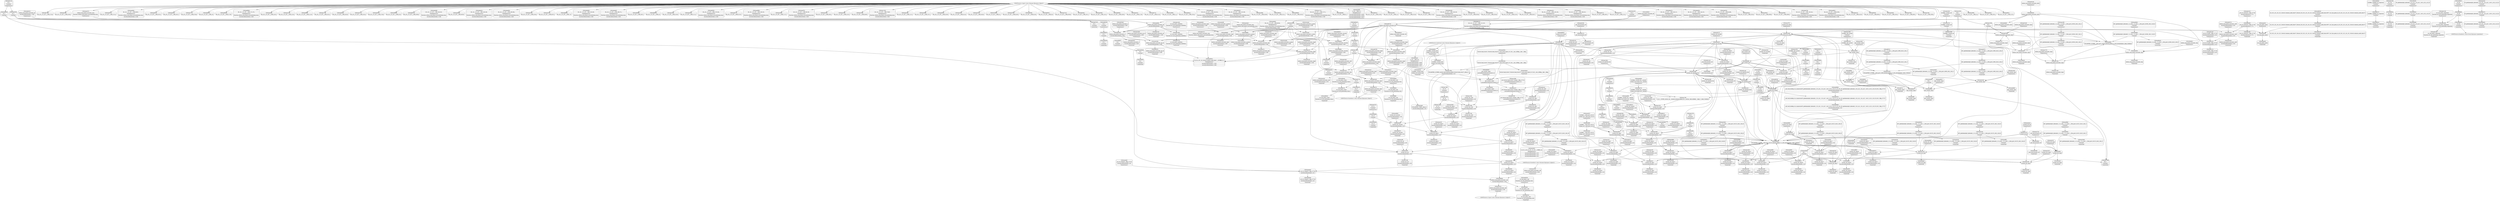 digraph {
	CE0x4a9f460 [shape=record,shape=Mrecord,label="{CE0x4a9f460|i8_4|*Constant*|*SummSource*}"]
	CE0x4aaca20 [shape=record,shape=Mrecord,label="{CE0x4aaca20|current_sid:_tmp5|security/selinux/hooks.c,218|*SummSource*}"]
	CE0x4aba7c0 [shape=record,shape=Mrecord,label="{CE0x4aba7c0|selinux_msg_queue_associate:_msq|Function::selinux_msg_queue_associate&Arg::msq::|*SummSink*}"]
	CE0x4aa89d0 [shape=record,shape=Mrecord,label="{CE0x4aa89d0|get_current:_tmp|*SummSink*}"]
	CE0x4aec0a0 [shape=record,shape=Mrecord,label="{CE0x4aec0a0|current_sid:_tmp20|security/selinux/hooks.c,218|*SummSink*}"]
	CE0x4aa8e00 [shape=record,shape=Mrecord,label="{CE0x4aa8e00|80:_i32,_112:_i8*,_:_CRE_32,33_}"]
	CE0x4aa6630 [shape=record,shape=Mrecord,label="{CE0x4aa6630|80:_i32,_112:_i8*,_:_CRE_56,57_}"]
	CE0x4aac8b0 [shape=record,shape=Mrecord,label="{CE0x4aac8b0|i64_0|*Constant*|*SummSink*}"]
	CE0x4ac26e0 [shape=record,shape=Mrecord,label="{CE0x4ac26e0|get_current:_entry|*SummSource*}"]
	CE0x4aabdf0 [shape=record,shape=Mrecord,label="{CE0x4aabdf0|current_sid:_land.lhs.true2}"]
	CE0x4ab1af0 [shape=record,shape=Mrecord,label="{CE0x4ab1af0|_ret_i32_%retval.0,_!dbg_!27728|security/selinux/avc.c,775|*SummSink*}"]
	CE0x4abe420 [shape=record,shape=Mrecord,label="{CE0x4abe420|80:_i32,_112:_i8*,_:_CRE_120,128_|*MultipleSource*|Function::selinux_msg_queue_associate&Arg::msq::|security/selinux/hooks.c,5186}"]
	CE0x4abaf20 [shape=record,shape=Mrecord,label="{CE0x4abaf20|80:_i32,_112:_i8*,_:_CRE_208,216_|*MultipleSource*|Function::selinux_msg_queue_associate&Arg::msq::|security/selinux/hooks.c,5186}"]
	CE0x4aa8170 [shape=record,shape=Mrecord,label="{CE0x4aa8170|80:_i32,_112:_i8*,_:_CRE_46,47_}"]
	CE0x4aa0520 [shape=record,shape=Mrecord,label="{CE0x4aa0520|selinux_msg_queue_associate:_tmp4|security/selinux/hooks.c,5186|*SummSink*}"]
	CE0x4ae41f0 [shape=record,shape=Mrecord,label="{CE0x4ae41f0|current_sid:_tmp22|security/selinux/hooks.c,218|*SummSource*}"]
	CE0x4a9e060 [shape=record,shape=Mrecord,label="{CE0x4a9e060|selinux_msg_queue_associate:_type|security/selinux/hooks.c,5188|*SummSource*}"]
	CE0x4ac8a40 [shape=record,shape=Mrecord,label="{CE0x4ac8a40|current_sid:_security|security/selinux/hooks.c,218}"]
	CE0x4aa2310 [shape=record,shape=Mrecord,label="{CE0x4aa2310|current_sid:_tmp10|security/selinux/hooks.c,218|*SummSink*}"]
	CE0x4ae2860 [shape=record,shape=Mrecord,label="{CE0x4ae2860|i64*_getelementptr_inbounds_(_11_x_i64_,_11_x_i64_*___llvm_gcov_ctr125,_i64_0,_i64_6)|*Constant*}"]
	CE0x4aa1870 [shape=record,shape=Mrecord,label="{CE0x4aa1870|80:_i32,_112:_i8*,_:_CRE_21,22_}"]
	CE0x4acf6f0 [shape=record,shape=Mrecord,label="{CE0x4acf6f0|get_current:_tmp3|*SummSink*}"]
	CE0x4aff6a0 [shape=record,shape=Mrecord,label="{CE0x4aff6a0|get_current:_tmp2|*SummSource*}"]
	CE0x4abe070 [shape=record,shape=Mrecord,label="{CE0x4abe070|80:_i32,_112:_i8*,_:_CRE_104,112_|*MultipleSource*|Function::selinux_msg_queue_associate&Arg::msq::|security/selinux/hooks.c,5186}"]
	CE0x4aaa2e0 [shape=record,shape=Mrecord,label="{CE0x4aaa2e0|selinux_msg_queue_associate:_sid2|security/selinux/hooks.c,5191|*SummSink*}"]
	CE0x4ad0e10 [shape=record,shape=Mrecord,label="{CE0x4ad0e10|GLOBAL:_lockdep_rcu_suspicious|*Constant*|*SummSink*}"]
	CE0x4aa6ff0 [shape=record,shape=Mrecord,label="{CE0x4aa6ff0|i64*_getelementptr_inbounds_(_11_x_i64_,_11_x_i64_*___llvm_gcov_ctr125,_i64_0,_i64_0)|*Constant*|*SummSink*}"]
	CE0x4ac9540 [shape=record,shape=Mrecord,label="{CE0x4ac9540|current_sid:_tobool|security/selinux/hooks.c,218}"]
	CE0x4ab2d90 [shape=record,shape=Mrecord,label="{CE0x4ab2d90|selinux_msg_queue_associate:_ipc_id|security/selinux/hooks.c,5189|*SummSource*}"]
	CE0x4a965e0 [shape=record,shape=Mrecord,label="{CE0x4a965e0|avc_has_perm:_tclass|Function::avc_has_perm&Arg::tclass::|*SummSource*}"]
	CE0x4afae10 [shape=record,shape=Mrecord,label="{CE0x4afae10|get_current:_tmp3}"]
	CE0x4ab5cf0 [shape=record,shape=Mrecord,label="{CE0x4ab5cf0|current_sid:_call|security/selinux/hooks.c,218|*SummSink*}"]
	CE0x4ac78a0 [shape=record,shape=Mrecord,label="{CE0x4ac78a0|i32_78|*Constant*|*SummSink*}"]
	CE0x4abe950 [shape=record,shape=Mrecord,label="{CE0x4abe950|80:_i32,_112:_i8*,_:_CRE_144,152_|*MultipleSource*|Function::selinux_msg_queue_associate&Arg::msq::|security/selinux/hooks.c,5186}"]
	CE0x4a98b60 [shape=record,shape=Mrecord,label="{CE0x4a98b60|i64_4|*Constant*|*SummSource*}"]
	CE0x4aaaa00 [shape=record,shape=Mrecord,label="{CE0x4aaaa00|avc_has_perm:_entry|*SummSink*}"]
	CE0x4ae2460 [shape=record,shape=Mrecord,label="{CE0x4ae2460|current_sid:_tmp12|security/selinux/hooks.c,218|*SummSource*}"]
	CE0x4aad230 [shape=record,shape=Mrecord,label="{CE0x4aad230|80:_i32,_112:_i8*,_:_CRE_84,88_|*MultipleSource*|Function::selinux_msg_queue_associate&Arg::msq::|security/selinux/hooks.c,5186}"]
	CE0x4ac9a10 [shape=record,shape=Mrecord,label="{CE0x4ac9a10|i64_2|*Constant*|*SummSource*}"]
	CE0x4ace6f0 [shape=record,shape=Mrecord,label="{CE0x4ace6f0|i64_3|*Constant*|*SummSink*}"]
	CE0x4aac740 [shape=record,shape=Mrecord,label="{CE0x4aac740|i64_0|*Constant*|*SummSource*}"]
	CE0x4ae9dc0 [shape=record,shape=Mrecord,label="{CE0x4ae9dc0|get_current:_tmp4|./arch/x86/include/asm/current.h,14|*SummSink*}"]
	CE0x4a9d300 [shape=record,shape=Mrecord,label="{CE0x4a9d300|i32_3|*Constant*|*SummSink*}"]
	CE0x4ac79f0 [shape=record,shape=Mrecord,label="{CE0x4ac79f0|i32_78|*Constant*|*SummSource*}"]
	CE0x4aa62a0 [shape=record,shape=Mrecord,label="{CE0x4aa62a0|80:_i32,_112:_i8*,_:_CRE_53,54_}"]
	CE0x4ae45b0 [shape=record,shape=Mrecord,label="{CE0x4ae45b0|current_sid:_tmp23|security/selinux/hooks.c,218}"]
	CE0x4a96030 [shape=record,shape=Mrecord,label="{CE0x4a96030|i32_(i32,_i32,_i16,_i32,_%struct.common_audit_data*)*_bitcast_(i32_(i32,_i32,_i16,_i32,_%struct.common_audit_data.495*)*_avc_has_perm_to_i32_(i32,_i32,_i16,_i32,_%struct.common_audit_data*)*)|*Constant*|*SummSource*}"]
	CE0x4ab43c0 [shape=record,shape=Mrecord,label="{CE0x4ab43c0|current_sid:_call4|security/selinux/hooks.c,218|*SummSource*}"]
	CE0x4ab97b0 [shape=record,shape=Mrecord,label="{CE0x4ab97b0|current_sid:_do.end}"]
	CE0x4ac0b20 [shape=record,shape=Mrecord,label="{CE0x4ac0b20|80:_i32,_112:_i8*,_:_CRE_68,69_}"]
	CE0x4ad1260 [shape=record,shape=Mrecord,label="{CE0x4ad1260|i32_218|*Constant*|*SummSource*}"]
	CE0x4aa04b0 [shape=record,shape=Mrecord,label="{CE0x4aa04b0|selinux_msg_queue_associate:_tmp4|security/selinux/hooks.c,5186|*SummSource*}"]
	CE0x4aab090 [shape=record,shape=Mrecord,label="{CE0x4aab090|_ret_i32_%tmp24,_!dbg_!27742|security/selinux/hooks.c,220|*SummSink*}"]
	CE0x4acfbb0 [shape=record,shape=Mrecord,label="{CE0x4acfbb0|i64*_getelementptr_inbounds_(_11_x_i64_,_11_x_i64_*___llvm_gcov_ctr125,_i64_0,_i64_1)|*Constant*|*SummSource*}"]
	CE0x4afaa40 [shape=record,shape=Mrecord,label="{CE0x4afaa40|GLOBAL:_current_task|Global_var:current_task}"]
	CE0x4ab5e00 [shape=record,shape=Mrecord,label="{CE0x4ab5e00|current_sid:_tobool|security/selinux/hooks.c,218|*SummSink*}"]
	CE0x4ad07f0 [shape=record,shape=Mrecord,label="{CE0x4ad07f0|_call_void_lockdep_rcu_suspicious(i8*_getelementptr_inbounds_(_25_x_i8_,_25_x_i8_*_.str3,_i32_0,_i32_0),_i32_218,_i8*_getelementptr_inbounds_(_45_x_i8_,_45_x_i8_*_.str12,_i32_0,_i32_0))_#10,_!dbg_!27727|security/selinux/hooks.c,218}"]
	CE0x4aae010 [shape=record,shape=Mrecord,label="{CE0x4aae010|current_sid:_tmp7|security/selinux/hooks.c,218}"]
	CE0x4aa8380 [shape=record,shape=Mrecord,label="{CE0x4aa8380|80:_i32,_112:_i8*,_:_CRE_48,49_}"]
	CE0x4abe7b0 [shape=record,shape=Mrecord,label="{CE0x4abe7b0|80:_i32,_112:_i8*,_:_CRE_136,144_|*MultipleSource*|Function::selinux_msg_queue_associate&Arg::msq::|security/selinux/hooks.c,5186}"]
	CE0x4ab3c60 [shape=record,shape=Mrecord,label="{CE0x4ab3c60|selinux_msg_queue_associate:_tmp7|security/selinux/hooks.c,5191}"]
	CE0x4aae9d0 [shape=record,shape=Mrecord,label="{CE0x4aae9d0|GLOBAL:_current_sid.__warned|Global_var:current_sid.__warned|*SummSink*}"]
	CE0x4ab0d60 [shape=record,shape=Mrecord,label="{CE0x4ab0d60|i8*_getelementptr_inbounds_(_25_x_i8_,_25_x_i8_*_.str3,_i32_0,_i32_0)|*Constant*|*SummSink*}"]
	CE0x4a9fd30 [shape=record,shape=Mrecord,label="{CE0x4a9fd30|avc_has_perm:_tsid|Function::avc_has_perm&Arg::tsid::}"]
	CE0x4aad650 [shape=record,shape=Mrecord,label="{CE0x4aad650|80:_i32,_112:_i8*,_:_CRE_92,96_|*MultipleSource*|Function::selinux_msg_queue_associate&Arg::msq::|security/selinux/hooks.c,5186}"]
	CE0x4aba2c0 [shape=record,shape=Mrecord,label="{CE0x4aba2c0|80:_i32,_112:_i8*,_:_CRE_18,19_}"]
	CE0x4ab8260 [shape=record,shape=Mrecord,label="{CE0x4ab8260|80:_i32,_112:_i8*,_:_CRE_60,61_}"]
	CE0x4aa63d0 [shape=record,shape=Mrecord,label="{CE0x4aa63d0|80:_i32,_112:_i8*,_:_CRE_54,55_}"]
	"CONST[source:0(mediator),value:2(dynamic)][purpose:{subject}]"
	CE0x4ae4b20 [shape=record,shape=Mrecord,label="{CE0x4ae4b20|i32_1|*Constant*}"]
	CE0x4ace960 [shape=record,shape=Mrecord,label="{CE0x4ace960|current_sid:_tmp4|security/selinux/hooks.c,218|*SummSink*}"]
	CE0x4aa7b40 [shape=record,shape=Mrecord,label="{CE0x4aa7b40|80:_i32,_112:_i8*,_:_CRE_66,67_}"]
	CE0x4aa2c90 [shape=record,shape=Mrecord,label="{CE0x4aa2c90|80:_i32,_112:_i8*,_:_CRE_39,40_}"]
	CE0x6a1b960 [shape=record,shape=Mrecord,label="{CE0x6a1b960|80:_i32,_112:_i8*,_:_CRE_3,4_}"]
	CE0x4aae190 [shape=record,shape=Mrecord,label="{CE0x4aae190|current_sid:_tmp7|security/selinux/hooks.c,218|*SummSource*}"]
	CE0x4aa85e0 [shape=record,shape=Mrecord,label="{CE0x4aa85e0|80:_i32,_112:_i8*,_:_CRE_50,51_}"]
	CE0x4a9f2d0 [shape=record,shape=Mrecord,label="{CE0x4a9f2d0|i8_4|*Constant*}"]
	CE0x4aee300 [shape=record,shape=Mrecord,label="{CE0x4aee300|i32_218|*Constant*|*SummSink*}"]
	CE0x4a98410 [shape=record,shape=Mrecord,label="{CE0x4a98410|current_sid:_tmp8|security/selinux/hooks.c,218|*SummSink*}"]
	CE0x4ab7990 [shape=record,shape=Mrecord,label="{CE0x4ab7990|selinux_msg_queue_associate:_tmp3}"]
	CE0x4ae09d0 [shape=record,shape=Mrecord,label="{CE0x4ae09d0|current_sid:_tmp13|security/selinux/hooks.c,218|*SummSink*}"]
	CE0x4ac02c0 [shape=record,shape=Mrecord,label="{CE0x4ac02c0|selinux_msg_queue_associate:_call|security/selinux/hooks.c,5184|*SummSink*}"]
	CE0x4ac0640 [shape=record,shape=Mrecord,label="{CE0x4ac0640|i64_1|*Constant*}"]
	CE0x4acf4e0 [shape=record,shape=Mrecord,label="{CE0x4acf4e0|current_sid:_tmp2|*SummSink*}"]
	CE0x4aa8d10 [shape=record,shape=Mrecord,label="{CE0x4aa8d10|80:_i32,_112:_i8*,_:_CRE_31,32_}"]
	CE0x4ac29d0 [shape=record,shape=Mrecord,label="{CE0x4ac29d0|_ret_%struct.task_struct*_%tmp4,_!dbg_!27714|./arch/x86/include/asm/current.h,14|*SummSource*}"]
	CE0x4ab7ed0 [shape=record,shape=Mrecord,label="{CE0x4ab7ed0|80:_i32,_112:_i8*,_:_CRE_57,58_}"]
	CE0x4ae9830 [shape=record,shape=Mrecord,label="{CE0x4ae9830|current_sid:_if.end}"]
	CE0x4abb4c0 [shape=record,shape=Mrecord,label="{CE0x4abb4c0|i32_10|*Constant*|*SummSink*}"]
	CE0x4aef0b0 [shape=record,shape=Mrecord,label="{CE0x4aef0b0|current_sid:_tmp17|security/selinux/hooks.c,218|*SummSource*}"]
	CE0x4b02140 [shape=record,shape=Mrecord,label="{CE0x4b02140|_call_void_mcount()_#3|*SummSource*}"]
	CE0x4ad0540 [shape=record,shape=Mrecord,label="{CE0x4ad0540|i8_1|*Constant*|*SummSink*}"]
	CE0x4a9f5f0 [shape=record,shape=Mrecord,label="{CE0x4a9f5f0|i8_4|*Constant*|*SummSink*}"]
	CE0x4aa6780 [shape=record,shape=Mrecord,label="{CE0x4aa6780|i32_1|*Constant*}"]
	CE0x4ac7af0 [shape=record,shape=Mrecord,label="{CE0x4ac7af0|current_sid:_sid|security/selinux/hooks.c,220|*SummSink*}"]
	CE0x53bbe40 [shape=record,shape=Mrecord,label="{CE0x53bbe40|selinux_msg_queue_associate:_tmp2|*SummSink*}"]
	CE0x4aa75d0 [shape=record,shape=Mrecord,label="{CE0x4aa75d0|i64_1|*Constant*}"]
	CE0x4ac2380 [shape=record,shape=Mrecord,label="{CE0x4ac2380|GLOBAL:_get_current|*Constant*|*SummSource*}"]
	CE0x4aa54f0 [shape=record,shape=Mrecord,label="{CE0x4aa54f0|80:_i32,_112:_i8*,_:_CRE_45,46_}"]
	CE0x4aa9310 [shape=record,shape=Mrecord,label="{CE0x4aa9310|80:_i32,_112:_i8*,_:_CRE_13,14_}"]
	CE0x4ac31a0 [shape=record,shape=Mrecord,label="{CE0x4ac31a0|current_sid:_tmp}"]
	CE0x4ae0450 [shape=record,shape=Mrecord,label="{CE0x4ae0450|GLOBAL:_current_task|Global_var:current_task|*SummSink*}"]
	CE0x4acbc00 [shape=record,shape=Mrecord,label="{CE0x4acbc00|current_sid:_do.body}"]
	CE0x4aad4b0 [shape=record,shape=Mrecord,label="{CE0x4aad4b0|80:_i32,_112:_i8*,_:_CRE_88,92_|*MultipleSource*|Function::selinux_msg_queue_associate&Arg::msq::|security/selinux/hooks.c,5186}"]
	CE0x4accff0 [shape=record,shape=Mrecord,label="{CE0x4accff0|current_sid:_sid|security/selinux/hooks.c,220|*SummSource*}"]
	CE0x4abe210 [shape=record,shape=Mrecord,label="{CE0x4abe210|80:_i32,_112:_i8*,_:_CRE_112,120_|*MultipleSource*|Function::selinux_msg_queue_associate&Arg::msq::|security/selinux/hooks.c,5186}"]
	CE0x4abd220 [shape=record,shape=Mrecord,label="{CE0x4abd220|selinux_msg_queue_associate:_ad|security/selinux/hooks.c, 5183|*SummSource*}"]
	CE0x4a962b0 [shape=record,shape=Mrecord,label="{CE0x4a962b0|avc_has_perm:_ssid|Function::avc_has_perm&Arg::ssid::|*SummSource*}"]
	CE0x4aaafa0 [shape=record,shape=Mrecord,label="{CE0x4aaafa0|_ret_i32_%tmp24,_!dbg_!27742|security/selinux/hooks.c,220|*SummSource*}"]
	CE0x4ab15d0 [shape=record,shape=Mrecord,label="{CE0x4ab15d0|avc_has_perm:_auditdata|Function::avc_has_perm&Arg::auditdata::|*SummSource*}"]
	CE0x4ad2360 [shape=record,shape=Mrecord,label="{CE0x4ad2360|_call_void_mcount()_#3|*SummSource*}"]
	CE0x4ae9a10 [shape=record,shape=Mrecord,label="{CE0x4ae9a10|current_sid:_if.end|*SummSink*}"]
	CE0x4aa8c20 [shape=record,shape=Mrecord,label="{CE0x4aa8c20|80:_i32,_112:_i8*,_:_CRE_30,31_}"]
	CE0x4aaed20 [shape=record,shape=Mrecord,label="{CE0x4aaed20|80:_i32,_112:_i8*,_:_CRE_26,27_}"]
	CE0x4b24240 [shape=record,shape=Mrecord,label="{CE0x4b24240|COLLAPSED:_GCMRE___llvm_gcov_ctr98_internal_global_2_x_i64_zeroinitializer:_elem_0:default:}"]
	CE0x4aa7c70 [shape=record,shape=Mrecord,label="{CE0x4aa7c70|80:_i32,_112:_i8*,_:_CRE_67,68_}"]
	CE0x4ae29e0 [shape=record,shape=Mrecord,label="{CE0x4ae29e0|i64*_getelementptr_inbounds_(_11_x_i64_,_11_x_i64_*___llvm_gcov_ctr125,_i64_0,_i64_6)|*Constant*|*SummSource*}"]
	CE0x4ac05d0 [shape=record,shape=Mrecord,label="{CE0x4ac05d0|i64*_getelementptr_inbounds_(_11_x_i64_,_11_x_i64_*___llvm_gcov_ctr125,_i64_0,_i64_1)|*Constant*|*SummSink*}"]
	CE0x4ab99e0 [shape=record,shape=Mrecord,label="{CE0x4ab99e0|80:_i32,_112:_i8*,_:_CRE_5,6_}"]
	CE0x4a99840 [shape=record,shape=Mrecord,label="{CE0x4a99840|selinux_msg_queue_associate:_bb|*SummSource*}"]
	CE0x4a9bee0 [shape=record,shape=Mrecord,label="{CE0x4a9bee0|80:_i32,_112:_i8*,_:_CRE_37,38_}"]
	CE0x4aa9a90 [shape=record,shape=Mrecord,label="{CE0x4aa9a90|i64_1|*Constant*}"]
	CE0x4abf0d0 [shape=record,shape=Mrecord,label="{CE0x4abf0d0|80:_i32,_112:_i8*,_:_CRE_172,176_|*MultipleSource*|Function::selinux_msg_queue_associate&Arg::msq::|security/selinux/hooks.c,5186}"]
	CE0x4abb2e0 [shape=record,shape=Mrecord,label="{CE0x4abb2e0|i32_10|*Constant*|*SummSource*}"]
	CE0x4aaeaf0 [shape=record,shape=Mrecord,label="{CE0x4aaeaf0|80:_i32,_112:_i8*,_:_CRE_24,25_}"]
	CE0x4ad2420 [shape=record,shape=Mrecord,label="{CE0x4ad2420|_call_void_mcount()_#3|*SummSink*}"]
	CE0x4a96570 [shape=record,shape=Mrecord,label="{CE0x4a96570|avc_has_perm:_tclass|Function::avc_has_perm&Arg::tclass::}"]
	CE0x4ab4fa0 [shape=record,shape=Mrecord,label="{CE0x4ab4fa0|i64_5|*Constant*}"]
	CE0x4ac8b70 [shape=record,shape=Mrecord,label="{CE0x4ac8b70|current_sid:_security|security/selinux/hooks.c,218|*SummSink*}"]
	CE0x4aa25a0 [shape=record,shape=Mrecord,label="{CE0x4aa25a0|current_sid:_tmp11|security/selinux/hooks.c,218}"]
	CE0x4aac530 [shape=record,shape=Mrecord,label="{CE0x4aac530|selinux_msg_queue_associate:_ad|security/selinux/hooks.c, 5183|*SummSink*}"]
	CE0x4a9a8d0 [shape=record,shape=Mrecord,label="{CE0x4a9a8d0|selinux_msg_queue_associate:_entry|*SummSink*}"]
	CE0x4aa6d20 [shape=record,shape=Mrecord,label="{CE0x4aa6d20|COLLAPSED:_GCMRE___llvm_gcov_ctr125_internal_global_11_x_i64_zeroinitializer:_elem_0:default:}"]
	CE0x4aaaee0 [shape=record,shape=Mrecord,label="{CE0x4aaaee0|_ret_i32_%tmp24,_!dbg_!27742|security/selinux/hooks.c,220}"]
	CE0x4aa44a0 [shape=record,shape=Mrecord,label="{CE0x4aa44a0|selinux_msg_queue_associate:_msq|Function::selinux_msg_queue_associate&Arg::msq::}"]
	CE0x4ac7fd0 [shape=record,shape=Mrecord,label="{CE0x4ac7fd0|COLLAPSED:_GCMRE_current_task_external_global_%struct.task_struct*:_elem_0::|security/selinux/hooks.c,218}"]
	CE0x4aa1a50 [shape=record,shape=Mrecord,label="{CE0x4aa1a50|80:_i32,_112:_i8*,_:_CRE_23,24_}"]
	CE0x4aeffb0 [shape=record,shape=Mrecord,label="{CE0x4aeffb0|i64*_getelementptr_inbounds_(_11_x_i64_,_11_x_i64_*___llvm_gcov_ctr125,_i64_0,_i64_10)|*Constant*|*SummSource*}"]
	CE0x4aff710 [shape=record,shape=Mrecord,label="{CE0x4aff710|get_current:_tmp2|*SummSink*}"]
	CE0x4aa20d0 [shape=record,shape=Mrecord,label="{CE0x4aa20d0|current_sid:_tmp10|security/selinux/hooks.c,218}"]
	CE0x4af0060 [shape=record,shape=Mrecord,label="{CE0x4af0060|i64*_getelementptr_inbounds_(_11_x_i64_,_11_x_i64_*___llvm_gcov_ctr125,_i64_0,_i64_10)|*Constant*|*SummSink*}"]
	CE0x4ab9ff0 [shape=record,shape=Mrecord,label="{CE0x4ab9ff0|80:_i32,_112:_i8*,_:_CRE_15,16_}"]
	CE0x4acfb40 [shape=record,shape=Mrecord,label="{CE0x4acfb40|i64*_getelementptr_inbounds_(_11_x_i64_,_11_x_i64_*___llvm_gcov_ctr125,_i64_0,_i64_1)|*Constant*}"]
	CE0x4aa1780 [shape=record,shape=Mrecord,label="{CE0x4aa1780|80:_i32,_112:_i8*,_:_CRE_20,21_}"]
	CE0x4abb630 [shape=record,shape=Mrecord,label="{CE0x4abb630|selinux_msg_queue_associate:_security|security/selinux/hooks.c,5186|*SummSource*}"]
	CE0x4acdbe0 [shape=record,shape=Mrecord,label="{CE0x4acdbe0|current_sid:_tmp|*SummSink*}"]
	CE0x4a96650 [shape=record,shape=Mrecord,label="{CE0x4a96650|avc_has_perm:_tclass|Function::avc_has_perm&Arg::tclass::|*SummSink*}"]
	CE0x4ab1410 [shape=record,shape=Mrecord,label="{CE0x4ab1410|_ret_i32_%call3,_!dbg_!27729|security/selinux/hooks.c,5191}"]
	CE0x4ab59d0 [shape=record,shape=Mrecord,label="{CE0x4ab59d0|_call_void_mcount()_#3|*SummSink*}"]
	CE0x4ab1ca0 [shape=record,shape=Mrecord,label="{CE0x4ab1ca0|current_sid:_land.lhs.true2|*SummSource*}"]
	CE0x4aa8a40 [shape=record,shape=Mrecord,label="{CE0x4aa8a40|80:_i32,_112:_i8*,_:_CRE_28,29_}"]
	CE0x4aa5110 [shape=record,shape=Mrecord,label="{CE0x4aa5110|80:_i32,_112:_i8*,_:_CRE_42,43_}"]
	CE0x4aefd60 [shape=record,shape=Mrecord,label="{CE0x4aefd60|i64*_getelementptr_inbounds_(_11_x_i64_,_11_x_i64_*___llvm_gcov_ctr125,_i64_0,_i64_10)|*Constant*}"]
	CE0x4aef120 [shape=record,shape=Mrecord,label="{CE0x4aef120|current_sid:_tmp17|security/selinux/hooks.c,218|*SummSink*}"]
	CE0x4af02c0 [shape=record,shape=Mrecord,label="{CE0x4af02c0|current_sid:_tmp20|security/selinux/hooks.c,218}"]
	CE0x4aa8250 [shape=record,shape=Mrecord,label="{CE0x4aa8250|80:_i32,_112:_i8*,_:_CRE_47,48_}"]
	CE0x4ad0fa0 [shape=record,shape=Mrecord,label="{CE0x4ad0fa0|i32_218|*Constant*}"]
	CE0x4ac9bf0 [shape=record,shape=Mrecord,label="{CE0x4ac9bf0|i64_3|*Constant*|*SummSource*}"]
	CE0x4398fd0 [shape=record,shape=Mrecord,label="{CE0x4398fd0|80:_i32,_112:_i8*,_:_CRE_9,10_}"]
	CE0x4ab26a0 [shape=record,shape=Mrecord,label="{CE0x4ab26a0|selinux_msg_queue_associate:_u|security/selinux/hooks.c,5189|*SummSource*}"]
	CE0x4ab2820 [shape=record,shape=Mrecord,label="{CE0x4ab2820|selinux_msg_queue_associate:_u|security/selinux/hooks.c,5189|*SummSink*}"]
	"CONST[source:0(mediator),value:0(static)][purpose:{operation}]"
	CE0x4a9da10 [shape=record,shape=Mrecord,label="{CE0x4a9da10|selinux_msg_queue_associate:_tmp5|security/selinux/hooks.c,5186|*SummSink*}"]
	CE0x4a9d020 [shape=record,shape=Mrecord,label="{CE0x4a9d020|i32_3|*Constant*}"]
	CE0x4ab4070 [shape=record,shape=Mrecord,label="{CE0x4ab4070|selinux_msg_queue_associate:_tmp7|security/selinux/hooks.c,5191|*SummSink*}"]
	CE0x4ab5280 [shape=record,shape=Mrecord,label="{CE0x4ab5280|current_sid:_tmp9|security/selinux/hooks.c,218|*SummSource*}"]
	CE0x4ab8130 [shape=record,shape=Mrecord,label="{CE0x4ab8130|80:_i32,_112:_i8*,_:_CRE_59,60_}"]
	CE0x4ac9870 [shape=record,shape=Mrecord,label="{CE0x4ac9870|i64*_getelementptr_inbounds_(_11_x_i64_,_11_x_i64_*___llvm_gcov_ctr125,_i64_0,_i64_6)|*Constant*|*SummSink*}"]
	CE0x4aaac10 [shape=record,shape=Mrecord,label="{CE0x4aaac10|selinux_msg_queue_associate:_tmp6|security/selinux/hooks.c,5189}"]
	CE0x4ac7830 [shape=record,shape=Mrecord,label="{CE0x4ac7830|i32_78|*Constant*}"]
	CE0x4aba980 [shape=record,shape=Mrecord,label="{CE0x4aba980|80:_i32,_112:_i8*,_:_CRE_184,192_|*MultipleSource*|Function::selinux_msg_queue_associate&Arg::msq::|security/selinux/hooks.c,5186}"]
	CE0x4ac8600 [shape=record,shape=Mrecord,label="{CE0x4ac8600|i32_22|*Constant*}"]
	CE0x4acbac0 [shape=record,shape=Mrecord,label="{CE0x4acbac0|current_sid:_bb|*SummSource*}"]
	CE0x4aa84b0 [shape=record,shape=Mrecord,label="{CE0x4aa84b0|80:_i32,_112:_i8*,_:_CRE_49,50_}"]
	CE0x4abed10 [shape=record,shape=Mrecord,label="{CE0x4abed10|80:_i32,_112:_i8*,_:_CRE_160,168_|*MultipleSource*|Function::selinux_msg_queue_associate&Arg::msq::|security/selinux/hooks.c,5186}"]
	CE0x4aafbd0 [shape=record,shape=Mrecord,label="{CE0x4aafbd0|COLLAPSED:_GCMRE___llvm_gcov_ctr304_internal_global_2_x_i64_zeroinitializer:_elem_0:default:}"]
	CE0x4aa3440 [shape=record,shape=Mrecord,label="{CE0x4aa3440|current_sid:_tmp3|*SummSink*}"]
	CE0x4acebf0 [shape=record,shape=Mrecord,label="{CE0x4acebf0|GLOBAL:___llvm_gcov_ctr125|Global_var:__llvm_gcov_ctr125}"]
	CE0x4ac8730 [shape=record,shape=Mrecord,label="{CE0x4ac8730|i32_22|*Constant*|*SummSource*}"]
	CE0x4ad08d0 [shape=record,shape=Mrecord,label="{CE0x4ad08d0|_call_void_lockdep_rcu_suspicious(i8*_getelementptr_inbounds_(_25_x_i8_,_25_x_i8_*_.str3,_i32_0,_i32_0),_i32_218,_i8*_getelementptr_inbounds_(_45_x_i8_,_45_x_i8_*_.str12,_i32_0,_i32_0))_#10,_!dbg_!27727|security/selinux/hooks.c,218|*SummSink*}"]
	CE0x4a9ffd0 [shape=record,shape=Mrecord,label="{CE0x4a9ffd0|avc_has_perm:_tsid|Function::avc_has_perm&Arg::tsid::|*SummSink*}"]
	CE0x4ab86d0 [shape=record,shape=Mrecord,label="{CE0x4ab86d0|selinux_msg_queue_associate:_call|security/selinux/hooks.c,5184}"]
	CE0x4ae6680 [shape=record,shape=Mrecord,label="{CE0x4ae6680|current_sid:_tmp24|security/selinux/hooks.c,220|*SummSink*}"]
	CE0x4ac2a70 [shape=record,shape=Mrecord,label="{CE0x4ac2a70|_ret_%struct.task_struct*_%tmp4,_!dbg_!27714|./arch/x86/include/asm/current.h,14}"]
	CE0x4aa1280 [shape=record,shape=Mrecord,label="{CE0x4aa1280|i32_0|*Constant*}"]
	CE0x4af0840 [shape=record,shape=Mrecord,label="{CE0x4af0840|i8*_getelementptr_inbounds_(_25_x_i8_,_25_x_i8_*_.str3,_i32_0,_i32_0)|*Constant*}"]
	CE0x4ae6970 [shape=record,shape=Mrecord,label="{CE0x4ae6970|get_current:_bb|*SummSource*}"]
	CE0x4ae6070 [shape=record,shape=Mrecord,label="{CE0x4ae6070|i64*_getelementptr_inbounds_(_2_x_i64_,_2_x_i64_*___llvm_gcov_ctr98,_i64_0,_i64_0)|*Constant*|*SummSource*}"]
	CE0x4acf960 [shape=record,shape=Mrecord,label="{CE0x4acf960|_call_void_mcount()_#3}"]
	CE0x4b242b0 [shape=record,shape=Mrecord,label="{CE0x4b242b0|get_current:_tmp|*SummSource*}"]
	CE0x4ab31e0 [shape=record,shape=Mrecord,label="{CE0x4ab31e0|selinux_msg_queue_associate:_sid2|security/selinux/hooks.c,5191}"]
	CE0x4ab5c50 [shape=record,shape=Mrecord,label="{CE0x4ab5c50|current_sid:_call|security/selinux/hooks.c,218|*SummSource*}"]
	CE0x4aa2840 [shape=record,shape=Mrecord,label="{CE0x4aa2840|current_sid:_tmp11|security/selinux/hooks.c,218|*SummSink*}"]
	CE0x4ae08f0 [shape=record,shape=Mrecord,label="{CE0x4ae08f0|current_sid:_tmp13|security/selinux/hooks.c,218}"]
	CE0x4aaa810 [shape=record,shape=Mrecord,label="{CE0x4aaa810|avc_has_perm:_entry|*SummSource*}"]
	CE0x4aa36b0 [shape=record,shape=Mrecord,label="{CE0x4aa36b0|_call_void_mcount()_#3}"]
	CE0x4ac0fe0 [shape=record,shape=Mrecord,label="{CE0x4ac0fe0|i32_10|*Constant*}"]
	CE0x4abad00 [shape=record,shape=Mrecord,label="{CE0x4abad00|80:_i32,_112:_i8*,_:_CRE_200,208_|*MultipleSource*|Function::selinux_msg_queue_associate&Arg::msq::|security/selinux/hooks.c,5186}"]
	CE0x4acc0e0 [shape=record,shape=Mrecord,label="{CE0x4acc0e0|i64*_getelementptr_inbounds_(_2_x_i64_,_2_x_i64_*___llvm_gcov_ctr98,_i64_0,_i64_1)|*Constant*}"]
	CE0x4ab1910 [shape=record,shape=Mrecord,label="{CE0x4ab1910|_ret_i32_%retval.0,_!dbg_!27728|security/selinux/avc.c,775|*SummSource*}"]
	CE0x4ab50e0 [shape=record,shape=Mrecord,label="{CE0x4ab50e0|i64_5|*Constant*|*SummSink*}"]
	"CONST[source:1(input),value:2(dynamic)][purpose:{object}]"
	CE0x4aa5290 [shape=record,shape=Mrecord,label="{CE0x4aa5290|80:_i32,_112:_i8*,_:_CRE_43,44_}"]
	CE0x4ac8930 [shape=record,shape=Mrecord,label="{CE0x4ac8930|i32_22|*Constant*|*SummSink*}"]
	CE0x4aac490 [shape=record,shape=Mrecord,label="{CE0x4aac490|i64*_getelementptr_inbounds_(_2_x_i64_,_2_x_i64_*___llvm_gcov_ctr304,_i64_0,_i64_1)|*Constant*|*SummSource*}"]
	CE0x4ae0560 [shape=record,shape=Mrecord,label="{CE0x4ae0560|%struct.task_struct*_(%struct.task_struct**)*_asm_movq_%gs:$_1:P_,$0_,_r,im,_dirflag_,_fpsr_,_flags_}"]
	CE0x4ab1750 [shape=record,shape=Mrecord,label="{CE0x4ab1750|avc_has_perm:_auditdata|Function::avc_has_perm&Arg::auditdata::|*SummSink*}"]
	CE0x4ac0c50 [shape=record,shape=Mrecord,label="{CE0x4ac0c50|80:_i32,_112:_i8*,_:_CRE_69,70_}"]
	CE0x4ab6860 [shape=record,shape=Mrecord,label="{CE0x4ab6860|80:_i32,_112:_i8*,_:_CRE_7,8_}"]
	CE0x4abab60 [shape=record,shape=Mrecord,label="{CE0x4abab60|80:_i32,_112:_i8*,_:_CRE_192,200_|*MultipleSource*|Function::selinux_msg_queue_associate&Arg::msq::|security/selinux/hooks.c,5186}"]
	CE0x4aa7ed0 [shape=record,shape=Mrecord,label="{CE0x4aa7ed0|current_sid:_entry}"]
	CE0x4ac7a80 [shape=record,shape=Mrecord,label="{CE0x4ac7a80|current_sid:_cred|security/selinux/hooks.c,218}"]
	CE0x4ac03e0 [shape=record,shape=Mrecord,label="{CE0x4ac03e0|i32_0|*Constant*}"]
	CE0x4aa9b00 [shape=record,shape=Mrecord,label="{CE0x4aa9b00|get_current:_tmp1}"]
	CE0x4ab1ea0 [shape=record,shape=Mrecord,label="{CE0x4ab1ea0|_ret_i32_%call3,_!dbg_!27729|security/selinux/hooks.c,5191|*SummSource*}"]
	CE0x4a99750 [shape=record,shape=Mrecord,label="{CE0x4a99750|selinux_msg_queue_associate:_bb}"]
	CE0x4acd4c0 [shape=record,shape=Mrecord,label="{CE0x4acd4c0|0:_i32,_4:_i32,_8:_i32,_12:_i32,_:_CMRE_4,8_|*MultipleSource*|security/selinux/hooks.c,218|security/selinux/hooks.c,218|security/selinux/hooks.c,220}"]
	CE0x4abeef0 [shape=record,shape=Mrecord,label="{CE0x4abeef0|80:_i32,_112:_i8*,_:_CRE_168,172_|*MultipleSource*|Function::selinux_msg_queue_associate&Arg::msq::|security/selinux/hooks.c,5186}"]
	CE0x4aace30 [shape=record,shape=Mrecord,label="{CE0x4aace30|selinux_msg_queue_associate:_tmp2|*SummSource*}"]
	CE0x4a95d00 [shape=record,shape=Mrecord,label="{CE0x4a95d00|_ret_i32_%retval.0,_!dbg_!27728|security/selinux/avc.c,775}"]
	CE0x4ae3ed0 [shape=record,shape=Mrecord,label="{CE0x4ae3ed0|COLLAPSED:_CMRE:_elem_0::|security/selinux/hooks.c,218}"]
	CE0x4ae19a0 [shape=record,shape=Mrecord,label="{CE0x4ae19a0|current_sid:_land.lhs.true|*SummSource*}"]
	CE0x4a9bdb0 [shape=record,shape=Mrecord,label="{CE0x4a9bdb0|80:_i32,_112:_i8*,_:_CRE_36,37_}"]
	CE0x542a560 [shape=record,shape=Mrecord,label="{CE0x542a560|selinux_msg_queue_associate:_q_perm|security/selinux/hooks.c,5186|*SummSink*}"]
	CE0x4acbc70 [shape=record,shape=Mrecord,label="{CE0x4acbc70|current_sid:_do.body|*SummSource*}"]
	CE0x4ae6360 [shape=record,shape=Mrecord,label="{CE0x4ae6360|current_sid:_tmp24|security/selinux/hooks.c,220}"]
	CE0x4ae6890 [shape=record,shape=Mrecord,label="{CE0x4ae6890|get_current:_bb}"]
	CE0x4ace790 [shape=record,shape=Mrecord,label="{CE0x4ace790|current_sid:_tmp4|security/selinux/hooks.c,218}"]
	CE0x4aa41b0 [shape=record,shape=Mrecord,label="{CE0x4aa41b0|i64*_getelementptr_inbounds_(_11_x_i64_,_11_x_i64_*___llvm_gcov_ctr125,_i64_0,_i64_0)|*Constant*}"]
	CE0x4ae0e30 [shape=record,shape=Mrecord,label="{CE0x4ae0e30|current_sid:_tmp14|security/selinux/hooks.c,218}"]
	CE0x4ae0960 [shape=record,shape=Mrecord,label="{CE0x4ae0960|current_sid:_tmp13|security/selinux/hooks.c,218|*SummSource*}"]
	CE0x4ab9940 [shape=record,shape=Mrecord,label="{CE0x4ab9940|80:_i32,_112:_i8*,_:_CRE_4,5_}"]
	CE0x4aa6d90 [shape=record,shape=Mrecord,label="{CE0x4aa6d90|current_sid:_tmp|*SummSource*}"]
	CE0x4ac2550 [shape=record,shape=Mrecord,label="{CE0x4ac2550|GLOBAL:_get_current|*Constant*|*SummSink*}"]
	CE0x4ab7d10 [shape=record,shape=Mrecord,label="{CE0x4ab7d10|i32_1|*Constant*|*SummSink*}"]
	CE0x4a9d7d0 [shape=record,shape=Mrecord,label="{CE0x4a9d7d0|selinux_msg_queue_associate:_tmp5|security/selinux/hooks.c,5186|*SummSource*}"]
	CE0x4aa16e0 [shape=record,shape=Mrecord,label="{CE0x4aa16e0|80:_i32,_112:_i8*,_:_CRE_19,20_}"]
	CE0x4abb6a0 [shape=record,shape=Mrecord,label="{CE0x4abb6a0|selinux_msg_queue_associate:_security|security/selinux/hooks.c,5186}"]
	CE0x5fadbd0 [shape=record,shape=Mrecord,label="{CE0x5fadbd0|selinux_msg_queue_associate:_tmp|*SummSource*}"]
	CE0x4aae2b0 [shape=record,shape=Mrecord,label="{CE0x4aae2b0|80:_i32,_112:_i8*,_:_CRE_11,12_}"]
	CE0x4adfda0 [shape=record,shape=Mrecord,label="{CE0x4adfda0|current_sid:_tmp16|security/selinux/hooks.c,218}"]
	CE0x4ab3360 [shape=record,shape=Mrecord,label="{CE0x4ab3360|selinux_msg_queue_associate:_sid2|security/selinux/hooks.c,5191|*SummSource*}"]
	CE0x4aacb10 [shape=record,shape=Mrecord,label="{CE0x4aacb10|current_sid:_tmp6|security/selinux/hooks.c,218}"]
	CE0x4abf2b0 [shape=record,shape=Mrecord,label="{CE0x4abf2b0|80:_i32,_112:_i8*,_:_CRE_176,184_|*MultipleSource*|Function::selinux_msg_queue_associate&Arg::msq::|security/selinux/hooks.c,5186}"]
	CE0x4ab24e0 [shape=record,shape=Mrecord,label="{CE0x4ab24e0|selinux_msg_queue_associate:_u|security/selinux/hooks.c,5189}"]
	CE0x4aa6170 [shape=record,shape=Mrecord,label="{CE0x4aa6170|80:_i32,_112:_i8*,_:_CRE_52,53_}"]
	CE0x4ae02c0 [shape=record,shape=Mrecord,label="{CE0x4ae02c0|i8_1|*Constant*}"]
	CE0x4ac06b0 [shape=record,shape=Mrecord,label="{CE0x4ac06b0|current_sid:_tmp1}"]
	CE0x4ae4730 [shape=record,shape=Mrecord,label="{CE0x4ae4730|current_sid:_tmp23|security/selinux/hooks.c,218|*SummSource*}"]
	CE0x4acd2d0 [shape=record,shape=Mrecord,label="{CE0x4acd2d0|i64*_getelementptr_inbounds_(_2_x_i64_,_2_x_i64_*___llvm_gcov_ctr98,_i64_0,_i64_0)|*Constant*}"]
	CE0x4ab7c20 [shape=record,shape=Mrecord,label="{CE0x4ab7c20|i32_1|*Constant*|*SummSource*}"]
	CE0x4a9ca30 [shape=record,shape=Mrecord,label="{CE0x4a9ca30|selinux_msg_queue_associate:_tmp6|security/selinux/hooks.c,5189|*SummSink*}"]
	CE0x4ae0f60 [shape=record,shape=Mrecord,label="{CE0x4ae0f60|current_sid:_tmp14|security/selinux/hooks.c,218|*SummSource*}"]
	CE0x4aefa70 [shape=record,shape=Mrecord,label="{CE0x4aefa70|current_sid:_tmp19|security/selinux/hooks.c,218}"]
	CE0x4aa74f0 [shape=record,shape=Mrecord,label="{CE0x4aa74f0|i64_1|*Constant*|*SummSource*}"]
	CE0x4ab09e0 [shape=record,shape=Mrecord,label="{CE0x4ab09e0|current_sid:_tmp15|security/selinux/hooks.c,218|*SummSource*}"]
	CE0x4a96410 [shape=record,shape=Mrecord,label="{CE0x4a96410|i16_27|*Constant*|*SummSink*}"]
	CE0x4a9c3e0 [shape=record,shape=Mrecord,label="{CE0x4a9c3e0|selinux_msg_queue_associate:_entry|*SummSource*}"]
	CE0x4ac8b00 [shape=record,shape=Mrecord,label="{CE0x4ac8b00|current_sid:_security|security/selinux/hooks.c,218|*SummSource*}"]
	CE0x4aeec80 [shape=record,shape=Mrecord,label="{CE0x4aeec80|i64*_getelementptr_inbounds_(_11_x_i64_,_11_x_i64_*___llvm_gcov_ctr125,_i64_0,_i64_9)|*Constant*|*SummSink*}"]
	CE0x4aa30b0 [shape=record,shape=Mrecord,label="{CE0x4aa30b0|current_sid:_call|security/selinux/hooks.c,218}"]
	CE0x4ab2bd0 [shape=record,shape=Mrecord,label="{CE0x4ab2bd0|selinux_msg_queue_associate:_ipc_id|security/selinux/hooks.c,5189}"]
	CE0x4aa7300 [shape=record,shape=Mrecord,label="{CE0x4aa7300|selinux_msg_queue_associate:_tmp1|*SummSink*}"]
	CE0x4aae8a0 [shape=record,shape=Mrecord,label="{CE0x4aae8a0|GLOBAL:_current_sid.__warned|Global_var:current_sid.__warned|*SummSource*}"]
	CE0x4a98a30 [shape=record,shape=Mrecord,label="{CE0x4a98a30|i64_4|*Constant*}"]
	CE0x4aa29b0 [shape=record,shape=Mrecord,label="{CE0x4aa29b0|current_sid:_tmp12|security/selinux/hooks.c,218}"]
	CE0x4aef3b0 [shape=record,shape=Mrecord,label="{CE0x4aef3b0|current_sid:_tmp19|security/selinux/hooks.c,218|*SummSource*}"]
	CE0x4a99e40 [shape=record,shape=Mrecord,label="{CE0x4a99e40|selinux_msg_queue_associate:_entry}"]
	CE0x4acc960 [shape=record,shape=Mrecord,label="{CE0x4acc960|current_sid:_tmp8|security/selinux/hooks.c,218|*SummSource*}"]
	CE0x4a9fc30 [shape=record,shape=Mrecord,label="{CE0x4a9fc30|avc_has_perm:_ssid|Function::avc_has_perm&Arg::ssid::|*SummSink*}"]
	CE0x4ac3c40 [shape=record,shape=Mrecord,label="{CE0x4ac3c40|current_sid:_tmp20|security/selinux/hooks.c,218|*SummSource*}"]
	CE0x4afad50 [shape=record,shape=Mrecord,label="{CE0x4afad50|get_current:_tmp4|./arch/x86/include/asm/current.h,14|*SummSource*}"]
	CE0x4acc530 [shape=record,shape=Mrecord,label="{CE0x4acc530|current_sid:_tmp8|security/selinux/hooks.c,218}"]
	CE0x4abc250 [shape=record,shape=Mrecord,label="{CE0x4abc250|GLOBAL:_current_sid|*Constant*}"]
	CE0x4aad960 [shape=record,shape=Mrecord,label="{CE0x4aad960|80:_i32,_112:_i8*,_:_CRE_100,102_|*MultipleSource*|Function::selinux_msg_queue_associate&Arg::msq::|security/selinux/hooks.c,5186}"]
	CE0x4acf400 [shape=record,shape=Mrecord,label="{CE0x4acf400|current_sid:_tmp2}"]
	CE0x4ac0eb0 [shape=record,shape=Mrecord,label="{CE0x4ac0eb0|80:_i32,_112:_i8*,_:_CRE_71,72_}"]
	CE0x4aa21e0 [shape=record,shape=Mrecord,label="{CE0x4aa21e0|current_sid:_tmp10|security/selinux/hooks.c,218|*SummSource*}"]
	CE0x4aa4280 [shape=record,shape=Mrecord,label="{CE0x4aa4280|i64*_getelementptr_inbounds_(_11_x_i64_,_11_x_i64_*___llvm_gcov_ctr125,_i64_0,_i64_0)|*Constant*|*SummSource*}"]
	"CONST[source:1(input),value:2(dynamic)][purpose:{subject}]"
	CE0x4ae1830 [shape=record,shape=Mrecord,label="{CE0x4ae1830|current_sid:_do.body|*SummSink*}"]
	CE0x542a4a0 [shape=record,shape=Mrecord,label="{CE0x542a4a0|selinux_msg_queue_associate:_q_perm|security/selinux/hooks.c,5186|*SummSource*}"]
	CE0x4aa9de0 [shape=record,shape=Mrecord,label="{CE0x4aa9de0|i64*_getelementptr_inbounds_(_2_x_i64_,_2_x_i64_*___llvm_gcov_ctr304,_i64_0,_i64_0)|*Constant*}"]
	CE0x4ab2110 [shape=record,shape=Mrecord,label="{CE0x4ab2110|_ret_i32_%call3,_!dbg_!27729|security/selinux/hooks.c,5191|*SummSink*}"]
	CE0x4aab330 [shape=record,shape=Mrecord,label="{CE0x4aab330|current_sid:_tmp1|*SummSource*}"]
	CE0x4ab5350 [shape=record,shape=Mrecord,label="{CE0x4ab5350|current_sid:_tmp9|security/selinux/hooks.c,218|*SummSink*}"]
	CE0x4ad2270 [shape=record,shape=Mrecord,label="{CE0x4ad2270|_call_void_mcount()_#3}"]
	CE0x4b308c0 [shape=record,shape=Mrecord,label="{CE0x4b308c0|%struct.task_struct*_(%struct.task_struct**)*_asm_movq_%gs:$_1:P_,$0_,_r,im,_dirflag_,_fpsr_,_flags_|*SummSink*}"]
	CE0x4aee650 [shape=record,shape=Mrecord,label="{CE0x4aee650|i8*_getelementptr_inbounds_(_45_x_i8_,_45_x_i8_*_.str12,_i32_0,_i32_0)|*Constant*|*SummSink*}"]
	CE0x4ae1a90 [shape=record,shape=Mrecord,label="{CE0x4ae1a90|current_sid:_land.lhs.true|*SummSink*}"]
	CE0x4aad7f0 [shape=record,shape=Mrecord,label="{CE0x4aad7f0|80:_i32,_112:_i8*,_:_CRE_96,100_|*MultipleSource*|Function::selinux_msg_queue_associate&Arg::msq::|security/selinux/hooks.c,5186}"]
	CE0x4aa2dc0 [shape=record,shape=Mrecord,label="{CE0x4aa2dc0|80:_i32,_112:_i8*,_:_CRE_40,41_}"]
	CE0x4a9fb00 [shape=record,shape=Mrecord,label="{CE0x4a9fb00|selinux_msg_queue_associate:_q_perm1|security/selinux/hooks.c,5189|*SummSink*}"]
	CE0x4aeeaf0 [shape=record,shape=Mrecord,label="{CE0x4aeeaf0|i64*_getelementptr_inbounds_(_11_x_i64_,_11_x_i64_*___llvm_gcov_ctr125,_i64_0,_i64_9)|*Constant*|*SummSource*}"]
	CE0x4aa1960 [shape=record,shape=Mrecord,label="{CE0x4aa1960|80:_i32,_112:_i8*,_:_CRE_22,23_}"]
	CE0x4ae4900 [shape=record,shape=Mrecord,label="{CE0x4ae4900|current_sid:_tmp23|security/selinux/hooks.c,218|*SummSink*}"]
	CE0x4aa02a0 [shape=record,shape=Mrecord,label="{CE0x4aa02a0|i16_27|*Constant*|*SummSource*}"]
	CE0x4ab3ec0 [shape=record,shape=Mrecord,label="{CE0x4ab3ec0|selinux_msg_queue_associate:_tmp7|security/selinux/hooks.c,5191|*SummSource*}"]
	CE0x4a9c8f0 [shape=record,shape=Mrecord,label="{CE0x4a9c8f0|selinux_msg_queue_associate:_q_perm1|security/selinux/hooks.c,5189|*SummSource*}"]
	CE0x4aa78e0 [shape=record,shape=Mrecord,label="{CE0x4aa78e0|80:_i32,_112:_i8*,_:_CRE_64,65_}"]
	CE0x4aa26d0 [shape=record,shape=Mrecord,label="{CE0x4aa26d0|current_sid:_tmp11|security/selinux/hooks.c,218|*SummSource*}"]
	CE0x4ab0a50 [shape=record,shape=Mrecord,label="{CE0x4ab0a50|current_sid:_tmp15|security/selinux/hooks.c,218|*SummSink*}"]
	CE0x4ab5010 [shape=record,shape=Mrecord,label="{CE0x4ab5010|i64_5|*Constant*|*SummSource*}"]
	CE0x4a95ef0 [shape=record,shape=Mrecord,label="{CE0x4a95ef0|avc_has_perm:_ssid|Function::avc_has_perm&Arg::ssid::}"]
	CE0x4ab2f10 [shape=record,shape=Mrecord,label="{CE0x4ab2f10|selinux_msg_queue_associate:_ipc_id|security/selinux/hooks.c,5189|*SummSink*}"]
	CE0x542a3a0 [shape=record,shape=Mrecord,label="{CE0x542a3a0|selinux_msg_queue_associate:_q_perm|security/selinux/hooks.c,5186}"]
	CE0x4ae0c60 [shape=record,shape=Mrecord,label="{CE0x4ae0c60|i64*_getelementptr_inbounds_(_11_x_i64_,_11_x_i64_*___llvm_gcov_ctr125,_i64_0,_i64_8)|*Constant*|*SummSink*}"]
	CE0x4ac11b0 [shape=record,shape=Mrecord,label="{CE0x4ac11b0|80:_i32,_112:_i8*,_:_CRE_76,80_|*MultipleSource*|Function::selinux_msg_queue_associate&Arg::msq::|security/selinux/hooks.c,5186}"]
	CE0x4aae3a0 [shape=record,shape=Mrecord,label="{CE0x4aae3a0|80:_i32,_112:_i8*,_:_CRE_12,13_}"]
	CE0x4ab4530 [shape=record,shape=Mrecord,label="{CE0x4ab4530|current_sid:_call4|security/selinux/hooks.c,218|*SummSink*}"]
	CE0x4ab10b0 [shape=record,shape=Mrecord,label="{CE0x4ab10b0|avc_has_perm:_requested|Function::avc_has_perm&Arg::requested::}"]
	CE0x4ac0d80 [shape=record,shape=Mrecord,label="{CE0x4ac0d80|80:_i32,_112:_i8*,_:_CRE_70,71_}"]
	CE0x4ab7a00 [shape=record,shape=Mrecord,label="{CE0x4ab7a00|selinux_msg_queue_associate:_tmp3|*SummSource*}"]
	CE0x542a230 [shape=record,shape=Mrecord,label="{CE0x542a230|i32_0|*Constant*|*SummSource*}"]
	CE0x4ac8370 [shape=record,shape=Mrecord,label="{CE0x4ac8370|current_sid:_tmp21|security/selinux/hooks.c,218|*SummSink*}"]
	CE0x4ad0da0 [shape=record,shape=Mrecord,label="{CE0x4ad0da0|GLOBAL:_lockdep_rcu_suspicious|*Constant*|*SummSource*}"]
	CE0x4aae4c0 [shape=record,shape=Mrecord,label="{CE0x4aae4c0|current_sid:_tmp7|security/selinux/hooks.c,218|*SummSink*}"]
	CE0x4aa9590 [shape=record,shape=Mrecord,label="{CE0x4aa9590|selinux_msg_queue_associate:_tmp}"]
	CE0x4aa8b30 [shape=record,shape=Mrecord,label="{CE0x4aa8b30|80:_i32,_112:_i8*,_:_CRE_29,30_}"]
	CE0x4aa2ef0 [shape=record,shape=Mrecord,label="{CE0x4aa2ef0|80:_i32,_112:_i8*,_:_CRE_41,42_}"]
	CE0x4aacdc0 [shape=record,shape=Mrecord,label="{CE0x4aacdc0|selinux_msg_queue_associate:_tmp2}"]
	CE0x4ae18d0 [shape=record,shape=Mrecord,label="{CE0x4ae18d0|current_sid:_land.lhs.true}"]
	CE0x4ab7a70 [shape=record,shape=Mrecord,label="{CE0x4ab7a70|selinux_msg_queue_associate:_tmp3|*SummSink*}"]
	CE0x4afaf10 [shape=record,shape=Mrecord,label="{CE0x4afaf10|get_current:_tmp3|*SummSource*}"]
	CE0x4aa7dd0 [shape=record,shape=Mrecord,label="{CE0x4aa7dd0|GLOBAL:_current_sid|*Constant*|*SummSink*}"]
	"CONST[source:2(external),value:2(dynamic)][purpose:{subject}]"
	CE0x4af00d0 [shape=record,shape=Mrecord,label="{CE0x4af00d0|current_sid:_tmp19|security/selinux/hooks.c,218|*SummSink*}"]
	CE0x4ace890 [shape=record,shape=Mrecord,label="{CE0x4ace890|current_sid:_tmp4|security/selinux/hooks.c,218|*SummSource*}"]
	CE0x4aef550 [shape=record,shape=Mrecord,label="{CE0x4aef550|current_sid:_tmp18|security/selinux/hooks.c,218}"]
	CE0x4a98590 [shape=record,shape=Mrecord,label="{CE0x4a98590|current_sid:_tobool1|security/selinux/hooks.c,218}"]
	CE0x4accf00 [shape=record,shape=Mrecord,label="{CE0x4accf00|current_sid:_sid|security/selinux/hooks.c,220}"]
	CE0x4ac7bf0 [shape=record,shape=Mrecord,label="{CE0x4ac7bf0|current_sid:_cred|security/selinux/hooks.c,218|*SummSource*}"]
	CE0x4aad0e0 [shape=record,shape=Mrecord,label="{CE0x4aad0e0|80:_i32,_112:_i8*,_:_CRE_80,84_|*MultipleSource*|Function::selinux_msg_queue_associate&Arg::msq::|security/selinux/hooks.c,5186}"]
	CE0x4aa53c0 [shape=record,shape=Mrecord,label="{CE0x4aa53c0|80:_i32,_112:_i8*,_:_CRE_44,45_}"]
	CE0x4aaa3e0 [shape=record,shape=Mrecord,label="{CE0x4aaa3e0|selinux_msg_queue_associate:_call3|security/selinux/hooks.c,5191|*SummSink*}"]
	CE0x4aa0620 [shape=record,shape=Mrecord,label="{CE0x4aa0620|0:_i8,_8:_i32,_24:_%struct.selinux_audit_data*,_:_SCMRE_0,1_|*MultipleSource*|security/selinux/hooks.c, 5183|security/selinux/hooks.c,5188}"]
	"CONST[source:0(mediator),value:2(dynamic)][purpose:{object}]"
	CE0x4ae4320 [shape=record,shape=Mrecord,label="{CE0x4ae4320|current_sid:_tmp22|security/selinux/hooks.c,218|*SummSink*}"]
	CE0x5e7bdb0 [shape=record,shape=Mrecord,label="{CE0x5e7bdb0|80:_i32,_112:_i8*,_:_CRE_0,1_}"]
	CE0x4a95570 [shape=record,shape=Mrecord,label="{CE0x4a95570|selinux_msg_queue_associate:_call3|security/selinux/hooks.c,5191|*SummSource*}"]
	CE0x4aa7680 [shape=record,shape=Mrecord,label="{CE0x4aa7680|80:_i32,_112:_i8*,_:_CRE_62,63_}"]
	CE0x4ab8390 [shape=record,shape=Mrecord,label="{CE0x4ab8390|80:_i32,_112:_i8*,_:_CRE_61,62_}"]
	CE0x4ae25d0 [shape=record,shape=Mrecord,label="{CE0x4ae25d0|current_sid:_tmp12|security/selinux/hooks.c,218|*SummSink*}"]
	CE0x4ab3820 [shape=record,shape=Mrecord,label="{CE0x4ab3820|selinux_msg_queue_associate:_call3|security/selinux/hooks.c,5191}"]
	CE0x4a968e0 [shape=record,shape=Mrecord,label="{CE0x4a968e0|i32_64|*Constant*}"]
	CE0x4ab1180 [shape=record,shape=Mrecord,label="{CE0x4ab1180|avc_has_perm:_requested|Function::avc_has_perm&Arg::requested::|*SummSource*}"]
	CE0x4aa0170 [shape=record,shape=Mrecord,label="{CE0x4aa0170|i16_27|*Constant*}"]
	CE0x4aee5e0 [shape=record,shape=Mrecord,label="{CE0x4aee5e0|i8*_getelementptr_inbounds_(_45_x_i8_,_45_x_i8_*_.str12,_i32_0,_i32_0)|*Constant*|*SummSource*}"]
	CE0x4aef840 [shape=record,shape=Mrecord,label="{CE0x4aef840|current_sid:_tmp18|security/selinux/hooks.c,218|*SummSink*}"]
	CE0x4ab6a50 [shape=record,shape=Mrecord,label="{CE0x4ab6a50|i64*_getelementptr_inbounds_(_2_x_i64_,_2_x_i64_*___llvm_gcov_ctr304,_i64_0,_i64_0)|*Constant*|*SummSink*}"]
	CE0x4ab6920 [shape=record,shape=Mrecord,label="{CE0x4ab6920|80:_i32,_112:_i8*,_:_CRE_8,9_}"]
	CE0x4ad0c70 [shape=record,shape=Mrecord,label="{CE0x4ad0c70|GLOBAL:_lockdep_rcu_suspicious|*Constant*}"]
	CE0x4aea140 [shape=record,shape=Mrecord,label="{CE0x4aea140|current_sid:_land.lhs.true2|*SummSink*}"]
	CE0x4aa7a10 [shape=record,shape=Mrecord,label="{CE0x4aa7a10|80:_i32,_112:_i8*,_:_CRE_65,66_}"]
	CE0x4aba0e0 [shape=record,shape=Mrecord,label="{CE0x4aba0e0|80:_i32,_112:_i8*,_:_CRE_16,17_}"]
	CE0x4ab4ea0 [shape=record,shape=Mrecord,label="{CE0x4ab4ea0|i64_4|*Constant*|*SummSink*}"]
	CE0x4ab1040 [shape=record,shape=Mrecord,label="{CE0x4ab1040|avc_has_perm:_requested|Function::avc_has_perm&Arg::requested::|*SummSink*}"]
	CE0x4ac8150 [shape=record,shape=Mrecord,label="{CE0x4ac8150|current_sid:_tmp21|security/selinux/hooks.c,218}"]
	CE0x4aab520 [shape=record,shape=Mrecord,label="{CE0x4aab520|current_sid:_tmp1|*SummSink*}"]
	CE0x4aacc40 [shape=record,shape=Mrecord,label="{CE0x4aacc40|current_sid:_tmp6|security/selinux/hooks.c,218|*SummSource*}"]
	CE0x4ac2600 [shape=record,shape=Mrecord,label="{CE0x4ac2600|get_current:_entry}"]
	CE0x4ab9530 [shape=record,shape=Mrecord,label="{CE0x4ab9530|current_sid:_if.then|*SummSource*}"]
	CE0x4aeecf0 [shape=record,shape=Mrecord,label="{CE0x4aeecf0|current_sid:_tmp17|security/selinux/hooks.c,218}"]
	CE0x4aac9b0 [shape=record,shape=Mrecord,label="{CE0x4aac9b0|current_sid:_tmp5|security/selinux/hooks.c,218}"]
	CE0x4aa4570 [shape=record,shape=Mrecord,label="{CE0x4aa4570|selinux_msg_queue_associate:_msq|Function::selinux_msg_queue_associate&Arg::msq::|*SummSource*}"]
	CE0x4aa93d0 [shape=record,shape=Mrecord,label="{CE0x4aa93d0|80:_i32,_112:_i8*,_:_CRE_14,15_}"]
	CE0x4a961b0 [shape=record,shape=Mrecord,label="{CE0x4a961b0|i32_(i32,_i32,_i16,_i32,_%struct.common_audit_data*)*_bitcast_(i32_(i32,_i32,_i16,_i32,_%struct.common_audit_data.495*)*_avc_has_perm_to_i32_(i32,_i32,_i16,_i32,_%struct.common_audit_data*)*)|*Constant*|*SummSink*}"]
	CE0x4aff7a0 [shape=record,shape=Mrecord,label="{CE0x4aff7a0|get_current:_tmp4|./arch/x86/include/asm/current.h,14}"]
	CE0x4aceea0 [shape=record,shape=Mrecord,label="{CE0x4aceea0|GLOBAL:___llvm_gcov_ctr125|Global_var:__llvm_gcov_ctr125|*SummSink*}"]
	CE0x4ae64f0 [shape=record,shape=Mrecord,label="{CE0x4ae64f0|current_sid:_tmp24|security/selinux/hooks.c,220|*SummSource*}"]
	CE0x4ab1480 [shape=record,shape=Mrecord,label="{CE0x4ab1480|avc_has_perm:_auditdata|Function::avc_has_perm&Arg::auditdata::}"]
	CE0x4ac0250 [shape=record,shape=Mrecord,label="{CE0x4ac0250|selinux_msg_queue_associate:_call|security/selinux/hooks.c,5184|*SummSource*}"]
	CE0x4ac9610 [shape=record,shape=Mrecord,label="{CE0x4ac9610|current_sid:_tobool|security/selinux/hooks.c,218|*SummSource*}"]
	CE0x4b02200 [shape=record,shape=Mrecord,label="{CE0x4b02200|_call_void_mcount()_#3|*SummSink*}"]
	CE0x4ab8000 [shape=record,shape=Mrecord,label="{CE0x4ab8000|80:_i32,_112:_i8*,_:_CRE_58,59_}"]
	CE0x4ab47d0 [shape=record,shape=Mrecord,label="{CE0x4ab47d0|GLOBAL:_get_current|*Constant*}"]
	CE0x4aaee10 [shape=record,shape=Mrecord,label="{CE0x4aaee10|80:_i32,_112:_i8*,_:_CRE_27,28_}"]
	CE0x4ac7c90 [shape=record,shape=Mrecord,label="{CE0x4ac7c90|current_sid:_cred|security/selinux/hooks.c,218|*SummSink*}"]
	CE0x4aa8710 [shape=record,shape=Mrecord,label="{CE0x4aa8710|80:_i32,_112:_i8*,_:_CRE_51,52_}"]
	CE0x4aa9620 [shape=record,shape=Mrecord,label="{CE0x4aa9620|get_current:_tmp1|*SummSource*}"]
	CE0x4aae720 [shape=record,shape=Mrecord,label="{CE0x4aae720|GLOBAL:_current_sid.__warned|Global_var:current_sid.__warned}"]
	CE0x6156690 [shape=record,shape=Mrecord,label="{CE0x6156690|80:_i32,_112:_i8*,_:_CRE_1,2_}"]
	CE0x4a9bac0 [shape=record,shape=Mrecord,label="{CE0x4a9bac0|80:_i32,_112:_i8*,_:_CRE_33,34_}"]
	CE0x4ae9ba0 [shape=record,shape=Mrecord,label="{CE0x4ae9ba0|current_sid:_if.then}"]
	CE0x4aa3290 [shape=record,shape=Mrecord,label="{CE0x4aa3290|current_sid:_tmp3}"]
	CE0x4a9f8b0 [shape=record,shape=Mrecord,label="{CE0x4a9f8b0|selinux_msg_queue_associate:_security|security/selinux/hooks.c,5186|*SummSink*}"]
	CE0x4abb100 [shape=record,shape=Mrecord,label="{CE0x4abb100|80:_i32,_112:_i8*,_:_CRE_216,224_|*MultipleSource*|Function::selinux_msg_queue_associate&Arg::msq::|security/selinux/hooks.c,5186}"]
	CE0x4aee920 [shape=record,shape=Mrecord,label="{CE0x4aee920|i64*_getelementptr_inbounds_(_11_x_i64_,_11_x_i64_*___llvm_gcov_ctr125,_i64_0,_i64_9)|*Constant*}"]
	CE0x4abeb30 [shape=record,shape=Mrecord,label="{CE0x4abeb30|80:_i32,_112:_i8*,_:_CRE_152,160_|*MultipleSource*|Function::selinux_msg_queue_associate&Arg::msq::|security/selinux/hooks.c,5186}"]
	CE0x4a9c9c0 [shape=record,shape=Mrecord,label="{CE0x4a9c9c0|selinux_msg_queue_associate:_key|security/selinux/hooks.c,5189|*SummSource*}"]
	CE0x4acbd40 [shape=record,shape=Mrecord,label="{CE0x4acbd40|i64*_getelementptr_inbounds_(_2_x_i64_,_2_x_i64_*___llvm_gcov_ctr98,_i64_0,_i64_1)|*Constant*|*SummSink*}"]
	CE0x4aa9200 [shape=record,shape=Mrecord,label="{CE0x4aa9200|get_current:_tmp1|*SummSink*}"]
	CE0x4ae32e0 [shape=record,shape=Mrecord,label="{CE0x4ae32e0|get_current:_tmp}"]
	CE0x4ab5180 [shape=record,shape=Mrecord,label="{CE0x4ab5180|current_sid:_tmp9|security/selinux/hooks.c,218}"]
	CE0x4aa2b60 [shape=record,shape=Mrecord,label="{CE0x4aa2b60|80:_i32,_112:_i8*,_:_CRE_38,39_}"]
	CE0x4adfb70 [shape=record,shape=Mrecord,label="{CE0x4adfb70|i64*_getelementptr_inbounds_(_11_x_i64_,_11_x_i64_*___llvm_gcov_ctr125,_i64_0,_i64_8)|*Constant*}"]
	CE0x4adff20 [shape=record,shape=Mrecord,label="{CE0x4adff20|current_sid:_tmp16|security/selinux/hooks.c,218|*SummSource*}"]
	CE0x4aef6d0 [shape=record,shape=Mrecord,label="{CE0x4aef6d0|current_sid:_tmp18|security/selinux/hooks.c,218|*SummSource*}"]
	CE0x43990c0 [shape=record,shape=Mrecord,label="{CE0x43990c0|80:_i32,_112:_i8*,_:_CRE_10,11_}"]
	CE0x4a9bbd0 [shape=record,shape=Mrecord,label="{CE0x4a9bbd0|80:_i32,_112:_i8*,_:_CRE_34,35_}"]
	CE0x4acf470 [shape=record,shape=Mrecord,label="{CE0x4acf470|current_sid:_tmp2|*SummSource*}"]
	CE0x4ae6a50 [shape=record,shape=Mrecord,label="{CE0x4ae6a50|get_current:_bb|*SummSink*}"]
	CE0x4a969c0 [shape=record,shape=Mrecord,label="{CE0x4a969c0|i32_64|*Constant*|*SummSource*}"]
	CE0x4aff630 [shape=record,shape=Mrecord,label="{CE0x4aff630|get_current:_tmp2}"]
	CE0x4ab0970 [shape=record,shape=Mrecord,label="{CE0x4ab0970|current_sid:_tmp15|security/selinux/hooks.c,218}"]
	CE0x4ac8280 [shape=record,shape=Mrecord,label="{CE0x4ac8280|current_sid:_tmp21|security/selinux/hooks.c,218|*SummSource*}"]
	CE0x4a9f6f0 [shape=record,shape=Mrecord,label="{CE0x4a9f6f0|selinux_msg_queue_associate:_q_perm1|security/selinux/hooks.c,5189}"]
	CE0x4ab4230 [shape=record,shape=Mrecord,label="{CE0x4ab4230|current_sid:_call4|security/selinux/hooks.c,218}"]
	CE0x4aa7f70 [shape=record,shape=Mrecord,label="{CE0x4aa7f70|current_sid:_entry|*SummSource*}"]
	CE0x4ac1110 [shape=record,shape=Mrecord,label="{CE0x4ac1110|80:_i32,_112:_i8*,_:_CRE_72,73_|*MultipleSource*|Function::selinux_msg_queue_associate&Arg::msq::|security/selinux/hooks.c,5186}"]
	CE0x4aa99e0 [shape=record,shape=Mrecord,label="{CE0x4aa99e0|i64*_getelementptr_inbounds_(_2_x_i64_,_2_x_i64_*___llvm_gcov_ctr304,_i64_0,_i64_0)|*Constant*|*SummSource*}"]
	CE0x4ac0a80 [shape=record,shape=Mrecord,label="{CE0x4ac0a80|selinux_msg_queue_associate:_tmp|*SummSink*}"]
	CE0x4ab9a80 [shape=record,shape=Mrecord,label="{CE0x4ab9a80|80:_i32,_112:_i8*,_:_CRE_6,7_}"]
	CE0x4af0a90 [shape=record,shape=Mrecord,label="{CE0x4af0a90|i8*_getelementptr_inbounds_(_25_x_i8_,_25_x_i8_*_.str3,_i32_0,_i32_0)|*Constant*|*SummSource*}"]
	CE0x4afab00 [shape=record,shape=Mrecord,label="{CE0x4afab00|GLOBAL:_current_task|Global_var:current_task|*SummSource*}"]
	CE0x4aac630 [shape=record,shape=Mrecord,label="{CE0x4aac630|i64_0|*Constant*}"]
	CE0x4ab3890 [shape=record,shape=Mrecord,label="{CE0x4ab3890|4:_i32,_:_CRE_0,2_|*MultipleSource*|security/selinux/hooks.c,5186|security/selinux/hooks.c,5186|security/selinux/hooks.c,5191}"]
	CE0x4ad03d0 [shape=record,shape=Mrecord,label="{CE0x4ad03d0|i8_1|*Constant*|*SummSource*}"]
	CE0x4aa7370 [shape=record,shape=Mrecord,label="{CE0x4aa7370|selinux_msg_queue_associate:_tmp1|*SummSource*}"]
	CE0x4a953f0 [shape=record,shape=Mrecord,label="{CE0x4a953f0|avc_has_perm:_entry}"]
	CE0x4ab9640 [shape=record,shape=Mrecord,label="{CE0x4ab9640|current_sid:_if.then|*SummSink*}"]
	CE0x4a9cfb0 [shape=record,shape=Mrecord,label="{CE0x4a9cfb0|selinux_msg_queue_associate:_key|security/selinux/hooks.c,5189}"]
	CE0x4ac75f0 [shape=record,shape=Mrecord,label="{CE0x4ac75f0|_ret_%struct.task_struct*_%tmp4,_!dbg_!27714|./arch/x86/include/asm/current.h,14|*SummSink*}"]
	CE0x4ac9b80 [shape=record,shape=Mrecord,label="{CE0x4ac9b80|i64_3|*Constant*}"]
	CE0x4a987a0 [shape=record,shape=Mrecord,label="{CE0x4a987a0|current_sid:_tobool1|security/selinux/hooks.c,218|*SummSink*}"]
	CE0x4ab6ac0 [shape=record,shape=Mrecord,label="{CE0x4ab6ac0|selinux_msg_queue_associate:_bb|*SummSink*}"]
	CE0x4a9bcc0 [shape=record,shape=Mrecord,label="{CE0x4a9bcc0|80:_i32,_112:_i8*,_:_CRE_35,36_}"]
	CE0x4adf990 [shape=record,shape=Mrecord,label="{CE0x4adf990|i1_true|*Constant*|*SummSink*}"]
	CE0x4ab0620 [shape=record,shape=Mrecord,label="{CE0x4ab0620|i64*_getelementptr_inbounds_(_11_x_i64_,_11_x_i64_*___llvm_gcov_ctr125,_i64_0,_i64_8)|*Constant*|*SummSource*}"]
	CE0x4ad0860 [shape=record,shape=Mrecord,label="{CE0x4ad0860|_call_void_lockdep_rcu_suspicious(i8*_getelementptr_inbounds_(_25_x_i8_,_25_x_i8_*_.str3,_i32_0,_i32_0),_i32_218,_i8*_getelementptr_inbounds_(_45_x_i8_,_45_x_i8_*_.str12,_i32_0,_i32_0))_#10,_!dbg_!27727|security/selinux/hooks.c,218|*SummSource*}"]
	CE0x4ae1300 [shape=record,shape=Mrecord,label="{CE0x4ae1300|i1_true|*Constant*}"]
	CE0x4a9fe60 [shape=record,shape=Mrecord,label="{CE0x4a9fe60|avc_has_perm:_tsid|Function::avc_has_perm&Arg::tsid::|*SummSource*}"]
	CE0x4ac9af0 [shape=record,shape=Mrecord,label="{CE0x4ac9af0|i64_2|*Constant*|*SummSink*}"]
	CE0x4aade90 [shape=record,shape=Mrecord,label="{CE0x4aade90|current_sid:_tmp6|security/selinux/hooks.c,218|*SummSink*}"]
	CE0x4aada70 [shape=record,shape=Mrecord,label="{CE0x4aada70|current_sid:_tmp5|security/selinux/hooks.c,218|*SummSink*}"]
	CE0x4ae0090 [shape=record,shape=Mrecord,label="{CE0x4ae0090|current_sid:_tmp16|security/selinux/hooks.c,218|*SummSink*}"]
	CE0x4a9d5e0 [shape=record,shape=Mrecord,label="{CE0x4a9d5e0|selinux_msg_queue_associate:_tmp5|security/selinux/hooks.c,5186}"]
	CE0x4aa7fe0 [shape=record,shape=Mrecord,label="{CE0x4aa7fe0|current_sid:_entry|*SummSink*}"]
	CE0x4aee570 [shape=record,shape=Mrecord,label="{CE0x4aee570|i8*_getelementptr_inbounds_(_45_x_i8_,_45_x_i8_*_.str12,_i32_0,_i32_0)|*Constant*}"]
	CE0x4a9d180 [shape=record,shape=Mrecord,label="{CE0x4a9d180|i32_3|*Constant*|*SummSource*}"]
	CE0x542a5d0 [shape=record,shape=Mrecord,label="{CE0x542a5d0|80:_i32,_112:_i8*,_:_CRE_2,3_}"]
	CE0x4abc3b0 [shape=record,shape=Mrecord,label="{CE0x4abc3b0|GLOBAL:_current_sid|*Constant*|*SummSource*}"]
	CE0x4aa7560 [shape=record,shape=Mrecord,label="{CE0x4aa7560|i64_1|*Constant*|*SummSink*}"]
	CE0x4ae4050 [shape=record,shape=Mrecord,label="{CE0x4ae4050|current_sid:_tmp22|security/selinux/hooks.c,218}"]
	CE0x4ac3210 [shape=record,shape=Mrecord,label="{CE0x4ac3210|current_sid:_bb}"]
	CE0x4abcb90 [shape=record,shape=Mrecord,label="{CE0x4abcb90|i32_0|*Constant*|*SummSink*}"]
	CE0x4aa3330 [shape=record,shape=Mrecord,label="{CE0x4aa3330|current_sid:_tmp3|*SummSource*}"]
	CE0x4acc780 [shape=record,shape=Mrecord,label="{CE0x4acc780|0:_i8,_:_GCMR_current_sid.__warned_internal_global_i8_0,_section_.data.unlikely_,_align_1:_elem_0:default:}"]
	CE0x4abb450 [shape=record,shape=Mrecord,label="{CE0x4abb450|selinux_msg_queue_associate:_type|security/selinux/hooks.c,5188|*SummSink*}"]
	CE0x4aa0440 [shape=record,shape=Mrecord,label="{CE0x4aa0440|selinux_msg_queue_associate:_tmp4|security/selinux/hooks.c,5186}"]
	CE0x4a9cd20 [shape=record,shape=Mrecord,label="{CE0x4a9cd20|selinux_msg_queue_associate:_tmp6|security/selinux/hooks.c,5189|*SummSource*}"]
	CE0x4ac98e0 [shape=record,shape=Mrecord,label="{CE0x4ac98e0|i64_2|*Constant*}"]
	CE0x4b280f0 [shape=record,shape=Mrecord,label="{CE0x4b280f0|i64*_getelementptr_inbounds_(_2_x_i64_,_2_x_i64_*___llvm_gcov_ctr98,_i64_0,_i64_0)|*Constant*|*SummSink*}"]
	CE0x4aa4090 [shape=record,shape=Mrecord,label="{CE0x4aa4090|current_sid:_do.end|*SummSink*}"]
	CE0x4aaec30 [shape=record,shape=Mrecord,label="{CE0x4aaec30|80:_i32,_112:_i8*,_:_CRE_25,26_}"]
	CE0x4aff120 [shape=record,shape=Mrecord,label="{CE0x4aff120|i64*_getelementptr_inbounds_(_2_x_i64_,_2_x_i64_*___llvm_gcov_ctr98,_i64_0,_i64_1)|*Constant*|*SummSource*}"]
	CE0x4ae0640 [shape=record,shape=Mrecord,label="{CE0x4ae0640|%struct.task_struct*_(%struct.task_struct**)*_asm_movq_%gs:$_1:P_,$0_,_r,im,_dirflag_,_fpsr_,_flags_|*SummSource*}"]
	CE0x4ac27c0 [shape=record,shape=Mrecord,label="{CE0x4ac27c0|get_current:_entry|*SummSink*}"]
	CE0x4aba1d0 [shape=record,shape=Mrecord,label="{CE0x4aba1d0|80:_i32,_112:_i8*,_:_CRE_17,18_}"]
	CE0x4ae10d0 [shape=record,shape=Mrecord,label="{CE0x4ae10d0|current_sid:_tmp14|security/selinux/hooks.c,218|*SummSink*}"]
	CE0x4abe5d0 [shape=record,shape=Mrecord,label="{CE0x4abe5d0|80:_i32,_112:_i8*,_:_CRE_128,136_|*MultipleSource*|Function::selinux_msg_queue_associate&Arg::msq::|security/selinux/hooks.c,5186}"]
	CE0x4aa77b0 [shape=record,shape=Mrecord,label="{CE0x4aa77b0|80:_i32,_112:_i8*,_:_CRE_63,64_}"]
	CE0x4a98670 [shape=record,shape=Mrecord,label="{CE0x4a98670|current_sid:_tobool1|security/selinux/hooks.c,218|*SummSource*}"]
	CE0x4a9c670 [shape=record,shape=Mrecord,label="{CE0x4a9c670|selinux_msg_queue_associate:_key|security/selinux/hooks.c,5189|*SummSink*}"]
	CE0x4ab6260 [shape=record,shape=Mrecord,label="{CE0x4ab6260|i64*_getelementptr_inbounds_(_2_x_i64_,_2_x_i64_*___llvm_gcov_ctr304,_i64_0,_i64_1)|*Constant*|*SummSink*}"]
	CE0x4aa6500 [shape=record,shape=Mrecord,label="{CE0x4aa6500|80:_i32,_112:_i8*,_:_CRE_55,56_}"]
	CE0x4aa7290 [shape=record,shape=Mrecord,label="{CE0x4aa7290|selinux_msg_queue_associate:_tmp1}"]
	CE0x4adf820 [shape=record,shape=Mrecord,label="{CE0x4adf820|i1_true|*Constant*|*SummSource*}"]
	CE0x4acbb30 [shape=record,shape=Mrecord,label="{CE0x4acbb30|current_sid:_bb|*SummSink*}"]
	CE0x4aa66e0 [shape=record,shape=Mrecord,label="{CE0x4aa66e0|selinux_msg_queue_associate:_ad|security/selinux/hooks.c, 5183}"]
	CE0x4a96b30 [shape=record,shape=Mrecord,label="{CE0x4a96b30|i32_64|*Constant*|*SummSink*}"]
	CE0x4ab9820 [shape=record,shape=Mrecord,label="{CE0x4ab9820|current_sid:_do.end|*SummSource*}"]
	CE0x4a9deb0 [shape=record,shape=Mrecord,label="{CE0x4a9deb0|selinux_msg_queue_associate:_type|security/selinux/hooks.c,5188}"]
	CE0x4aa1f00 [shape=record,shape=Mrecord,label="{CE0x4aa1f00|i64*_getelementptr_inbounds_(_2_x_i64_,_2_x_i64_*___llvm_gcov_ctr304,_i64_0,_i64_1)|*Constant*}"]
	CE0x4ab3ae0 [shape=record,shape=Mrecord,label="{CE0x4ab3ae0|4:_i32,_:_CRE_4,8_|*MultipleSource*|security/selinux/hooks.c,5186|security/selinux/hooks.c,5186|security/selinux/hooks.c,5191}"]
	CE0x4ae9900 [shape=record,shape=Mrecord,label="{CE0x4ae9900|current_sid:_if.end|*SummSource*}"]
	CE0x4ab0e80 [shape=record,shape=Mrecord,label="{CE0x4ab0e80|i32_(i32,_i32,_i16,_i32,_%struct.common_audit_data*)*_bitcast_(i32_(i32,_i32,_i16,_i32,_%struct.common_audit_data.495*)*_avc_has_perm_to_i32_(i32,_i32,_i16,_i32,_%struct.common_audit_data*)*)|*Constant*}"]
	CE0x4aced70 [shape=record,shape=Mrecord,label="{CE0x4aced70|GLOBAL:___llvm_gcov_ctr125|Global_var:__llvm_gcov_ctr125|*SummSource*}"]
	CE0x4aa3750 [shape=record,shape=Mrecord,label="{CE0x4aa3750|_call_void_mcount()_#3|*SummSource*}"]
	CE0x4aa9590 -> CE0x4ac0a80
	CE0x4a9f2d0 -> CE0x4aa0620
	CE0x4aae010 -> CE0x4aa6d20
	CE0x4aa75d0 -> CE0x4aa7560
	CE0x4afae10 -> CE0x4b24240
	CE0x4acbc00 -> CE0x4aabdf0
	CE0x4b24240 -> CE0x4ae32e0
	CE0x4a99e40 -> CE0x4a99750
	CE0x4a99750 -> CE0x4aa0620
	"CONST[source:1(input),value:2(dynamic)][purpose:{object}]" -> CE0x6156690
	CE0x4ab7c20 -> CE0x4aa6780
	CE0x4ad03d0 -> CE0x4ae02c0
	CE0x4ac3210 -> CE0x4aa3290
	CE0x4ab97b0 -> CE0x4aaaee0
	CE0x4ab3ec0 -> CE0x4ab3c60
	CE0x4ae1300 -> CE0x4adf990
	CE0x4ac31a0 -> CE0x4acdbe0
	CE0x4ab1ca0 -> CE0x4aabdf0
	CE0x4aac9b0 -> CE0x4aa6d20
	CE0x4aa6d20 -> CE0x4aeecf0
	CE0x4aff120 -> CE0x4acc0e0
	CE0x4aac490 -> CE0x4aa1f00
	CE0x4aef6d0 -> CE0x4aef550
	CE0x4ac3210 -> CE0x4aa36b0
	CE0x4ab0620 -> CE0x4adfb70
	CE0x4aa30b0 -> CE0x4ac9540
	"CONST[source:1(input),value:2(dynamic)][purpose:{object}]" -> CE0x4aa1780
	CE0x4aa9de0 -> CE0x4ab6a50
	CE0x4ae02c0 -> CE0x4ad0540
	CE0x4aace30 -> CE0x4aacdc0
	CE0x4ab5180 -> CE0x4ab5350
	CE0x4ac8150 -> CE0x4ac8370
	"CONST[source:1(input),value:2(dynamic)][purpose:{object}]" -> CE0x4aba0e0
	CE0x4ae19a0 -> CE0x4ae18d0
	"CONST[source:2(external),value:2(dynamic)][purpose:{subject}]" -> CE0x4ae3ed0
	CE0x4aeffb0 -> CE0x4aefd60
	CE0x4ae41f0 -> CE0x4ae4050
	CE0x4ab3ae0 -> CE0x4ab3c60
	CE0x4a99750 -> CE0x542a3a0
	CE0x4ac9540 -> CE0x4ab5e00
	CE0x4ac7fd0 -> CE0x4ac8150
	"CONST[source:1(input),value:2(dynamic)][purpose:{object}]" -> CE0x4ab8390
	CE0x4ae6890 -> CE0x4ac2a70
	CE0x4adfda0 -> CE0x4aa6d20
	CE0x4a99750 -> CE0x4aaac10
	CE0x4aee920 -> CE0x4aeec80
	CE0x4ac9b80 -> CE0x4ace790
	CE0x4ae18d0 -> CE0x4ab5180
	CE0x4aa6d20 -> CE0x4aacb10
	CE0x4acbc00 -> CE0x4ace790
	"CONST[source:1(input),value:2(dynamic)][purpose:{object}]" -> CE0x4ab8000
	CE0x4ac2380 -> CE0x4ab47d0
	CE0x4ac26e0 -> CE0x4ac2600
	"CONST[source:1(input),value:2(dynamic)][purpose:{object}]" -> CE0x4ab9ff0
	CE0x4adfb70 -> CE0x4ae0c60
	CE0x4ae64f0 -> CE0x4ae6360
	"CONST[source:1(input),value:2(dynamic)][purpose:{object}]" -> CE0x4aa2b60
	CE0x4ac98e0 -> CE0x4ace790
	CE0x4ae4730 -> CE0x4ae45b0
	CE0x4aa0440 -> CE0x4a9d5e0
	CE0x4aa3330 -> CE0x4aa3290
	"CONST[source:1(input),value:2(dynamic)][purpose:{object}]" -> CE0x4aaeaf0
	"CONST[source:1(input),value:2(dynamic)][purpose:{object}]" -> CE0x4a9bdb0
	"CONST[source:1(input),value:2(dynamic)][purpose:{object}]" -> CE0x4aa5290
	CE0x4aa30b0 -> CE0x4ab5cf0
	"CONST[source:1(input),value:2(dynamic)][purpose:{object}]" -> CE0x4ab6860
	CE0x4a98670 -> CE0x4a98590
	CE0x4a99750 -> CE0x4ab3820
	CE0x4a9f6f0 -> CE0x4a9cfb0
	CE0x4a9cfb0 -> CE0x4aaac10
	CE0x4ae2460 -> CE0x4aa29b0
	CE0x4aa9a90 -> CE0x4aa7560
	CE0x4ae1300 -> CE0x4ae9ba0
	CE0x4ae6970 -> CE0x4ae6890
	CE0x4aa7ed0 -> CE0x4aa7fe0
	CE0x4ae9830 -> CE0x4aef550
	CE0x4ac0640 -> CE0x4aa3290
	CE0x4ac9540 -> CE0x4ae9ba0
	CE0x4aa75d0 -> CE0x4ab7990
	CE0x4acbc00 -> CE0x4aacb10
	CE0x4ab97b0 -> CE0x4ac8150
	CE0x4ae9830 -> CE0x4aa6d20
	"CONST[source:1(input),value:2(dynamic)][purpose:{object}]" -> CE0x4aa8b30
	"CONST[source:1(input),value:2(dynamic)][purpose:{object}]" -> CE0x4aba2c0
	CE0x4acc530 -> CE0x4a98410
	CE0x4ac31a0 -> CE0x4ac06b0
	CE0x4ab3c60 -> CE0x4ab4070
	"CONST[source:1(input),value:2(dynamic)][purpose:{object}]" -> CE0x4ac0eb0
	CE0x4a9fe60 -> CE0x4a9fd30
	"CONST[source:1(input),value:2(dynamic)][purpose:{object}]" -> CE0x4abaf20
	CE0x4a99750 -> CE0x4a9cfb0
	CE0x4ae0640 -> CE0x4ae0560
	CE0x4aa7ed0 -> CE0x4acbc00
	CE0x4aaaee0 -> CE0x4ab86d0
	CE0x4ab97b0 -> CE0x4ae45b0
	CE0x4aa9590 -> CE0x4aa7290
	CE0x4aa6d20 -> CE0x4aefa70
	CE0x4a99750 -> CE0x4ab2bd0
	CE0x4ab1410 -> CE0x4ab2110
	"CONST[source:1(input),value:2(dynamic)][purpose:{object}]" -> CE0x4aa2dc0
	CE0x4acc0e0 -> CE0x4b24240
	CE0x4ab86d0 -> CE0x4ac02c0
	CE0x4ae0560 -> CE0x4b308c0
	CE0x4ae6890 -> CE0x4aff7a0
	CE0x4ac9b80 -> CE0x4ace6f0
	CE0x4ac9540 -> CE0x4aabdf0
	"CONST[source:1(input),value:2(dynamic)][purpose:{object}]" -> CE0x4aa6170
	"CONST[source:1(input),value:2(dynamic)][purpose:{object}]" -> CE0x4ab9940
	CE0x4aefa70 -> CE0x4af00d0
	CE0x4ab0e80 -> CE0x4a953f0
	"CONST[source:1(input),value:2(dynamic)][purpose:{object}]" -> CE0x4aae2b0
	CE0x4abb630 -> CE0x4abb6a0
	CE0x4acbc00 -> CE0x4ae9ba0
	"CONST[source:1(input),value:2(dynamic)][purpose:{object}]" -> CE0x4aaee10
	CE0x4b02140 -> CE0x4acf960
	CE0x4ae6890 -> CE0x4aff630
	CE0x4ab97b0 -> CE0x4ac7a80
	CE0x4aa3290 -> CE0x4aa3440
	CE0x4aa4280 -> CE0x4aa41b0
	CE0x4ac2600 -> CE0x4ac27c0
	CE0x4acebf0 -> CE0x4aa20d0
	CE0x4aacdc0 -> CE0x4ab7990
	CE0x4acf470 -> CE0x4acf400
	"CONST[source:1(input),value:2(dynamic)][purpose:{object}]" -> CE0x4aad7f0
	CE0x4ab97b0 -> CE0x4aefa70
	CE0x4a98b60 -> CE0x4a98a30
	CE0x4ac7fd0 -> CE0x4ae4050
	CE0x4ae4b20 -> CE0x4accf00
	CE0x4adfb70 -> CE0x4ab0970
	CE0x4acebf0 -> CE0x4aceea0
	CE0x4ae9830 -> CE0x4aeecf0
	CE0x4ac0fe0 -> CE0x4abb6a0
	CE0x4aaac10 -> CE0x4aa0620
	CE0x4ae08f0 -> CE0x4ae0e30
	CE0x4ae9830 -> CE0x4ae9a10
	"CONST[source:1(input),value:2(dynamic)][purpose:{object}]" -> CE0x4ac0d80
	CE0x4acbc00 -> CE0x4aac9b0
	CE0x4a9cd20 -> CE0x4aaac10
	"CONST[source:1(input),value:2(dynamic)][purpose:{object}]" -> CE0x4aa8d10
	CE0x542a3a0 -> CE0x542a560
	"CONST[source:1(input),value:2(dynamic)][purpose:{object}]" -> CE0x4ab99e0
	"CONST[source:1(input),value:2(dynamic)][purpose:{object}]" -> CE0x4ab7ed0
	"CONST[source:1(input),value:2(dynamic)][purpose:{object}]" -> CE0x4aa2c90
	CE0x4ac8600 -> CE0x4ac8930
	CE0x4a99750 -> CE0x4ab7990
	CE0x4ac0640 -> CE0x4af02c0
	CE0x4ae3ed0 -> CE0x4ae4050
	"CONST[source:1(input),value:2(dynamic)][purpose:{object}]" -> CE0x4aa7a10
	CE0x4ae29e0 -> CE0x4ae2860
	CE0x4a9d020 -> CE0x4a9d300
	"CONST[source:1(input),value:2(dynamic)][purpose:{object}]" -> CE0x4aa1a50
	"CONST[source:1(input),value:2(dynamic)][purpose:{object}]" -> CE0x4aa1960
	CE0x4ac3c40 -> CE0x4af02c0
	CE0x4a96b30 -> "CONST[source:0(mediator),value:0(static)][purpose:{operation}]"
	CE0x4a95d00 -> CE0x4ab1af0
	CE0x4ab5280 -> CE0x4ab5180
	CE0x4aa75d0 -> CE0x4aa7290
	CE0x4ac2600 -> CE0x4ae32e0
	CE0x4aa6d20 -> CE0x4acf400
	CE0x4ab4070 -> "CONST[source:0(mediator),value:2(dynamic)][purpose:{object}]"
	CE0x4aa26d0 -> CE0x4aa25a0
	CE0x4ac7fd0 -> CE0x4aff7a0
	CE0x4aefa70 -> CE0x4af02c0
	CE0x4aa9de0 -> CE0x4aa9590
	"CONST[source:1(input),value:2(dynamic)][purpose:{object}]" -> CE0x4aa78e0
	CE0x4aeeaf0 -> CE0x4aee920
	CE0x4ac2600 -> CE0x4aa9b00
	"CONST[source:1(input),value:2(dynamic)][purpose:{object}]" -> CE0x4ac11b0
	CE0x4ae18d0 -> CE0x4aa25a0
	CE0x4ab4fa0 -> CE0x4ab5180
	CE0x4a99e40 -> CE0x4aa9590
	CE0x4aa0440 -> CE0x4aa0520
	"CONST[source:1(input),value:2(dynamic)][purpose:{object}]" -> CE0x6a1b960
	CE0x4aa6780 -> CE0x4ab7d10
	CE0x4ab3c60 -> CE0x4a9fd30
	"CONST[source:1(input),value:2(dynamic)][purpose:{object}]" -> CE0x4abe950
	"CONST[source:1(input),value:2(dynamic)][purpose:{object}]" -> CE0x4abe420
	CE0x4ac29d0 -> CE0x4ac2a70
	CE0x4ac7830 -> CE0x4ac7a80
	CE0x4aa6d20 -> CE0x4ab0970
	CE0x4afaa40 -> CE0x4aff7a0
	CE0x4aa21e0 -> CE0x4aa20d0
	CE0x4ac8600 -> CE0x4ac8a40
	CE0x4ab2bd0 -> CE0x4ab2f10
	CE0x4ad0c70 -> CE0x4ad0e10
	CE0x4aa6780 -> CE0x4ab24e0
	CE0x4a968e0 -> CE0x4ab10b0
	CE0x4ac06b0 -> CE0x4aab520
	"CONST[source:1(input),value:2(dynamic)][purpose:{object}]" -> CE0x4aa8380
	CE0x4aae720 -> CE0x4acc780
	CE0x4aa1f00 -> CE0x4aafbd0
	CE0x4ab97b0 -> CE0x4ac8a40
	"CONST[source:1(input),value:2(dynamic)][purpose:{object}]" -> CE0x4aa54f0
	CE0x4ac3210 -> CE0x4acbb30
	CE0x4aefd60 -> CE0x4aa6d20
	CE0x4aa74f0 -> CE0x4aa75d0
	CE0x4acbc00 -> CE0x4ae1830
	"CONST[source:0(mediator),value:2(dynamic)][purpose:{subject}]" -> CE0x4ac0250
	CE0x4ac0640 -> CE0x4aa7560
	CE0x4ab26a0 -> CE0x4ab24e0
	CE0x4ac03e0 -> CE0x4abcb90
	"CONST[source:1(input),value:2(dynamic)][purpose:{object}]" -> CE0x4aad650
	"CONST[source:1(input),value:2(dynamic)][purpose:{object}]" -> CE0x4abb100
	"CONST[source:2(external),value:2(dynamic)][purpose:{subject}]" -> CE0x4ac7fd0
	CE0x4aa7ed0 -> CE0x4aabdf0
	CE0x4aa7ed0 -> CE0x4aa6d20
	"CONST[source:1(input),value:2(dynamic)][purpose:{object}]" -> CE0x4abf2b0
	"CONST[source:1(input),value:2(dynamic)][purpose:{object}]" -> CE0x4ab8260
	CE0x4aa7370 -> CE0x4aa7290
	CE0x4acfbb0 -> CE0x4acfb40
	CE0x4ab7c20 -> CE0x4ae4b20
	CE0x4a969c0 -> CE0x4a968e0
	CE0x4a99750 -> CE0x4abb6a0
	CE0x4aa3290 -> CE0x4aa6d20
	CE0x4aa1f00 -> CE0x4aacdc0
	CE0x4abb2e0 -> CE0x4ac0fe0
	CE0x4aa20d0 -> CE0x4aa25a0
	CE0x4acbc00 -> CE0x4aae010
	CE0x4ac0640 -> CE0x4aae010
	CE0x4aaac10 -> CE0x4a9ca30
	"CONST[source:1(input),value:2(dynamic)][purpose:{object}]" -> CE0x4a9bbd0
	CE0x4af02c0 -> CE0x4aec0a0
	CE0x4a99750 -> CE0x4aafbd0
	CE0x4acbac0 -> CE0x4ac3210
	CE0x4acf400 -> CE0x4acf4e0
	CE0x4accff0 -> CE0x4accf00
	"CONST[source:1(input),value:2(dynamic)][purpose:{object}]" -> CE0x4aa7b40
	CE0x4aa1280 -> CE0x4accf00
	CE0x4aa99e0 -> CE0x4aa9de0
	CE0x4ac2a70 -> CE0x4ab4230
	CE0x4aee920 -> CE0x4aeecf0
	CE0x4ae18d0 -> CE0x4aa29b0
	CE0x4ac7a80 -> CE0x4ac8150
	"CONST[source:1(input),value:2(dynamic)][purpose:{object}]" -> CE0x4abe210
	CE0x4adf820 -> CE0x4ae1300
	CE0x4ac0640 -> CE0x4ac06b0
	CE0x4a99e40 -> CE0x4aafbd0
	CE0x4ab1ea0 -> CE0x4ab1410
	"CONST[source:1(input),value:2(dynamic)][purpose:{object}]" -> CE0x542a5d0
	CE0x4a99750 -> CE0x4a9f6f0
	CE0x4ab7a00 -> CE0x4ab7990
	CE0x4aa1280 -> CE0x4ac9540
	CE0x4ae6890 -> CE0x4ae6a50
	CE0x542a230 -> CE0x4ac03e0
	CE0x4aa29b0 -> CE0x4ae25d0
	CE0x4aa36b0 -> CE0x4ab59d0
	CE0x4aafbd0 -> CE0x4aacdc0
	CE0x4aced70 -> CE0x4acebf0
	CE0x4ae9900 -> CE0x4ae9830
	"CONST[source:1(input),value:2(dynamic)][purpose:{object}]" -> CE0x4aa53c0
	"CONST[source:1(input),value:2(dynamic)][purpose:{object}]" -> CE0x4aa9310
	CE0x4ab1180 -> CE0x4ab10b0
	CE0x4abb6a0 -> CE0x4aa0440
	CE0x4a9f6f0 -> CE0x4a9fb00
	CE0x4a99750 -> CE0x4a9deb0
	CE0x4ac0fe0 -> CE0x4abb4c0
	CE0x4a9deb0 -> CE0x4abb450
	CE0x4aee920 -> CE0x4aa6d20
	CE0x4ac8a40 -> CE0x4ac8b70
	CE0x4aef550 -> CE0x4aa6d20
	CE0x4aa7ed0 -> CE0x4ab97b0
	CE0x4ab24e0 -> CE0x4ab2bd0
	CE0x4aa7ed0 -> CE0x4ac31a0
	CE0x4ae9ba0 -> CE0x4acc780
	"CONST[source:1(input),value:2(dynamic)][purpose:{object}]" -> CE0x4ac0b20
	CE0x4ab09e0 -> CE0x4ab0970
	CE0x4ab1910 -> CE0x4a95d00
	"CONST[source:1(input),value:2(dynamic)][purpose:{object}]" -> CE0x4abe5d0
	CE0x4a99750 -> CE0x4ad2270
	CE0x4a99750 -> CE0x4aa0440
	CE0x4ac8b00 -> CE0x4ac8a40
	CE0x4adfb70 -> CE0x4aa6d20
	"CONST[source:1(input),value:2(dynamic)][purpose:{object}]" -> CE0x4abed10
	CE0x4ab31e0 -> CE0x4aaa2e0
	CE0x4aa9b00 -> CE0x4b24240
	"CONST[source:1(input),value:2(dynamic)][purpose:{object}]" -> CE0x4abf0d0
	CE0x4ab2bd0 -> CE0x4aa0620
	CE0x4ac03e0 -> CE0x4a9f6f0
	CE0x4a962b0 -> CE0x4a95ef0
	CE0x4ac9bf0 -> CE0x4ac9b80
	CE0x4a98a30 -> CE0x4ab4ea0
	CE0x4a9c9c0 -> CE0x4a9cfb0
	CE0x4acebf0 -> CE0x4aac9b0
	CE0x4ab15d0 -> CE0x4ab1480
	CE0x4aa9620 -> CE0x4aa9b00
	CE0x4aabdf0 -> CE0x4ae0e30
	CE0x4aa20d0 -> CE0x4aa6d20
	CE0x4ab0e80 -> CE0x4a961b0
	"CONST[source:1(input),value:2(dynamic)][purpose:{object}]" -> CE0x4aa8710
	CE0x4aad0e0 -> CE0x4aaac10
	CE0x4aae8a0 -> CE0x4aae720
	CE0x4aaaee0 -> CE0x4aab090
	CE0x542a4a0 -> CE0x542a3a0
	CE0x4ab97b0 -> CE0x4ae4050
	CE0x4accf00 -> CE0x4ac7af0
	CE0x4aa20d0 -> CE0x4aa2310
	CE0x4ae2860 -> CE0x4ac9870
	"CONST[source:1(input),value:2(dynamic)][purpose:{object}]" -> CE0x4aa4570
	CE0x4ace890 -> CE0x4ace790
	CE0x4a9deb0 -> CE0x4aa0620
	"CONST[source:1(input),value:2(dynamic)][purpose:{object}]" -> CE0x4ab3ae0
	"CONST[source:1(input),value:2(dynamic)][purpose:{object}]" -> CE0x4aa6630
	CE0x4ab3820 -> CE0x4ab1410
	"CONST[source:1(input),value:2(dynamic)][purpose:{object}]" -> CE0x4aa63d0
	CE0x4ae6890 -> CE0x4ac7fd0
	CE0x4ae18d0 -> CE0x4aabdf0
	CE0x4aa7ed0 -> CE0x4ae9ba0
	CE0x4ab5c50 -> CE0x4aa30b0
	"CONST[source:1(input),value:2(dynamic)][purpose:{object}]" -> CE0x4aa7680
	CE0x4a9d5e0 -> CE0x4a9da10
	CE0x4ab5010 -> CE0x4ab4fa0
	"CONST[source:1(input),value:2(dynamic)][purpose:{object}]" -> CE0x4aa77b0
	CE0x4ab3820 -> CE0x4aaa3e0
	CE0x4ac8730 -> CE0x4ac8600
	"CONST[source:1(input),value:2(dynamic)][purpose:{object}]" -> CE0x4a9bac0
	"CONST[source:1(input),value:2(dynamic)][purpose:{object}]" -> CE0x4abe7b0
	CE0x4aa7ed0 -> CE0x4ac06b0
	CE0x4a98590 -> CE0x4ab5180
	CE0x4a98590 -> CE0x4a987a0
	CE0x4aa4570 -> CE0x4aa44a0
	CE0x4aa1280 -> CE0x4abcb90
	CE0x4ab97b0 -> CE0x4ae6360
	CE0x4ab97b0 -> CE0x4accf00
	CE0x4b242b0 -> CE0x4ae32e0
	CE0x4ac03e0 -> CE0x4abb6a0
	CE0x4ac7fd0 -> CE0x4ac7fd0
	CE0x4aa66e0 -> CE0x4ab24e0
	CE0x4ab4fa0 -> CE0x4ab50e0
	CE0x4ae45b0 -> CE0x4accf00
	CE0x4acc0e0 -> CE0x4acbd40
	CE0x4a9d7d0 -> CE0x4a9d5e0
	CE0x4aa44a0 -> CE0x4a9f6f0
	CE0x4ae32e0 -> CE0x4aa89d0
	CE0x4aa6d20 -> CE0x4ac31a0
	CE0x4afaa40 -> CE0x4ac7fd0
	"CONST[source:1(input),value:2(dynamic)][purpose:{object}]" -> CE0x4aa8170
	CE0x4ac0640 -> CE0x4ae0e30
	CE0x4ab4230 -> CE0x4ac7a80
	CE0x4a99750 -> CE0x4aa7ed0
	CE0x4abc3b0 -> CE0x4abc250
	CE0x4ab1480 -> CE0x4ab1750
	CE0x4acc960 -> CE0x4acc530
	CE0x4afad50 -> CE0x4aff7a0
	CE0x4a99750 -> CE0x4ab1410
	CE0x4a9cfb0 -> CE0x4a9c670
	CE0x4ae0e30 -> CE0x4ae10d0
	"CONST[source:1(input),value:2(dynamic)][purpose:{object}]" -> CE0x4ac1110
	"CONST[source:1(input),value:2(dynamic)][purpose:{object}]" -> CE0x4a9bcc0
	CE0x4aa1280 -> CE0x4ac7a80
	CE0x4abb6a0 -> CE0x4a9f8b0
	CE0x4ae9ba0 -> CE0x4adfda0
	CE0x4aafbd0 -> CE0x4aa9590
	CE0x4ae18d0 -> CE0x4ae1a90
	"CONST[source:1(input),value:2(dynamic)][purpose:{object}]" -> CE0x4aae3a0
	CE0x4ac79f0 -> CE0x4ac7830
	CE0x4aa6d20 -> CE0x4aa25a0
	"CONST[source:1(input),value:2(dynamic)][purpose:{object}]" -> CE0x4aaec30
	CE0x4af02c0 -> CE0x4aa6d20
	CE0x4aa7ed0 -> CE0x4ac3210
	CE0x4acbc00 -> CE0x4ae18d0
	CE0x4ae4050 -> CE0x4ae45b0
	CE0x4aa66e0 -> CE0x4aac530
	CE0x4ae0560 -> CE0x4aff7a0
	CE0x4ad0da0 -> CE0x4ad0c70
	CE0x4aac9b0 -> CE0x4aacb10
	CE0x4aeecf0 -> CE0x4aef120
	CE0x4aa1280 -> CE0x4ac8a40
	CE0x4ab31e0 -> CE0x4ab3c60
	CE0x4aabdf0 -> CE0x4ae9ba0
	CE0x4ae18d0 -> CE0x4acc530
	CE0x4ae18d0 -> CE0x4a98590
	"CONST[source:1(input),value:2(dynamic)][purpose:{object}]" -> CE0x4abe070
	CE0x4ae9ba0 -> CE0x4ab9640
	CE0x4aae010 -> CE0x4aae4c0
	CE0x4ac0640 -> CE0x4aa29b0
	CE0x4acfb40 -> CE0x4ac05d0
	CE0x4aa9de0 -> CE0x4aafbd0
	"CONST[source:1(input),value:2(dynamic)][purpose:{object}]" -> CE0x4398fd0
	"CONST[source:1(input),value:2(dynamic)][purpose:{object}]" -> CE0x4aa8c20
	CE0x4ad0fa0 -> CE0x4aee300
	CE0x4ace790 -> CE0x4aac9b0
	CE0x5fadbd0 -> CE0x4aa9590
	CE0x4ae2860 -> CE0x4ae08f0
	"CONST[source:1(input),value:2(dynamic)][purpose:{object}]" -> CE0x4aa6500
	CE0x4aac630 -> CE0x4aa20d0
	CE0x4aeecf0 -> CE0x4aef550
	CE0x4acfb40 -> CE0x4aa6d20
	CE0x4aefd60 -> CE0x4af0060
	CE0x4ad1260 -> CE0x4ad0fa0
	CE0x4ae9ba0 -> CE0x4aa6d20
	"CONST[source:1(input),value:2(dynamic)][purpose:{object}]" -> CE0x4aad960
	CE0x4acf960 -> CE0x4b02200
	CE0x4abc250 -> CE0x4aa7dd0
	"CONST[source:1(input),value:2(dynamic)][purpose:{object}]" -> CE0x43990c0
	"CONST[source:1(input),value:2(dynamic)][purpose:{object}]" -> CE0x4aba1d0
	CE0x4aac630 -> CE0x4aac8b0
	CE0x4a96410 -> "CONST[source:0(mediator),value:2(dynamic)][purpose:{object}]"
	CE0x4aacb10 -> CE0x4aade90
	"CONST[source:1(input),value:2(dynamic)][purpose:{object}]" -> CE0x4aad0e0
	CE0x4a99e40 -> CE0x4aa7290
	CE0x4acbc70 -> CE0x4acbc00
	CE0x4aa25a0 -> CE0x4aa29b0
	CE0x4aa66e0 -> CE0x4a9deb0
	"CONST[source:1(input),value:2(dynamic)][purpose:{object}]" -> CE0x4aa85e0
	CE0x4ae0f60 -> CE0x4ae0e30
	CE0x4ae45b0 -> CE0x4ae4900
	CE0x4ae0560 -> CE0x4ac7fd0
	"CONST[source:1(input),value:2(dynamic)][purpose:{object}]" -> CE0x4abeb30
	CE0x4aa29b0 -> CE0x4aa6d20
	CE0x4ac0640 -> CE0x4adfda0
	CE0x4acfb40 -> CE0x4acf400
	CE0x4ac8a40 -> CE0x4ae4050
	CE0x4a99750 -> CE0x4a9d5e0
	"CONST[source:1(input),value:2(dynamic)][purpose:{object}]" -> CE0x4abad00
	CE0x4acd2d0 -> CE0x4b280f0
	"CONST[source:1(input),value:2(dynamic)][purpose:{object}]" -> CE0x4aba980
	"CONST[source:1(input),value:2(dynamic)][purpose:{object}]" -> CE0x4aa1870
	CE0x4aacb10 -> CE0x4aae010
	CE0x4aee5e0 -> CE0x4aee570
	CE0x4acc530 -> CE0x4a98590
	CE0x4aa66e0 -> CE0x4ab1480
	CE0x4ab7990 -> CE0x4aafbd0
	CE0x4aef0b0 -> CE0x4aeecf0
	CE0x4ac98e0 -> CE0x4ac9af0
	CE0x4a9fd30 -> CE0x4a9ffd0
	CE0x4ae4050 -> CE0x4ae4320
	CE0x4a99840 -> CE0x4a99750
	CE0x4a99750 -> CE0x4a953f0
	CE0x4a99750 -> CE0x4aacdc0
	CE0x4ae6890 -> CE0x4b24240
	CE0x542a230 -> CE0x4aa1280
	CE0x4ae6360 -> CE0x4ae6680
	CE0x4ae0960 -> CE0x4ae08f0
	CE0x4a953f0 -> CE0x4aaaa00
	CE0x4ac7830 -> CE0x4ac78a0
	CE0x4ae18d0 -> CE0x4ae9ba0
	CE0x4ae4b20 -> CE0x4ab7d10
	CE0x4aa7ed0 -> CE0x4ae9830
	CE0x4aff630 -> CE0x4aff710
	CE0x4a9f460 -> CE0x4a9f2d0
	CE0x4aae720 -> CE0x4acc530
	CE0x4aa41b0 -> CE0x4ac31a0
	CE0x4a99e40 -> CE0x4aa66e0
	CE0x4ac2600 -> CE0x4ae6890
	CE0x4acbc00 -> CE0x4ac9540
	"CONST[source:1(input),value:2(dynamic)][purpose:{object}]" -> CE0x4aa7c70
	CE0x4a98590 -> CE0x4aabdf0
	CE0x4ab97b0 -> CE0x4ac2600
	CE0x4aa0170 -> CE0x4a96570
	"CONST[source:1(input),value:2(dynamic)][purpose:{object}]" -> CE0x4aa5110
	CE0x4af0a90 -> CE0x4af0840
	CE0x4ab5180 -> CE0x4aa20d0
	CE0x4a95570 -> CE0x4ab3820
	"CONST[source:1(input),value:2(dynamic)][purpose:{object}]" -> CE0x4aa16e0
	CE0x4aa6780 -> CE0x4aa66e0
	CE0x4acbc00 -> CE0x4aa30b0
	CE0x4ab2d90 -> CE0x4ab2bd0
	CE0x4abc250 -> CE0x4aa7ed0
	CE0x4a968e0 -> CE0x4a96b30
	CE0x4aef3b0 -> CE0x4aefa70
	CE0x4a9c8f0 -> CE0x4a9f6f0
	"CONST[source:1(input),value:2(dynamic)][purpose:{object}]" -> CE0x4aa2ef0
	CE0x4aa3750 -> CE0x4aa36b0
	CE0x4ae6890 -> CE0x4afae10
	CE0x4aff6a0 -> CE0x4aff630
	CE0x4afab00 -> CE0x4afaa40
	CE0x4ae9ba0 -> CE0x4ab0970
	CE0x4aabdf0 -> CE0x4ae08f0
	CE0x4acd2d0 -> CE0x4ae32e0
	CE0x4aff630 -> CE0x4afae10
	CE0x4ac7a80 -> CE0x4ac7c90
	CE0x4ae6360 -> CE0x4aaaee0
	CE0x4a9d020 -> CE0x4a9cfb0
	CE0x4aa02a0 -> CE0x4aa0170
	CE0x4aa7ed0 -> CE0x4ae18d0
	CE0x4a9d180 -> CE0x4a9d020
	CE0x4aa6d20 -> CE0x4ae08f0
	CE0x4aa74f0 -> CE0x4aa9a90
	CE0x4acc0e0 -> CE0x4aff630
	CE0x4aff7a0 -> CE0x4ae9dc0
	CE0x4ab97b0 -> CE0x4ab4230
	CE0x4aa41b0 -> CE0x4aa6ff0
	"CONST[source:1(input),value:2(dynamic)][purpose:{object}]" -> CE0x4ab8130
	CE0x4ac03e0 -> CE0x4a9deb0
	CE0x4abd220 -> CE0x4aa66e0
	CE0x4adfda0 -> CE0x4ae0090
	CE0x4af0840 -> CE0x4ab0d60
	"CONST[source:1(input),value:2(dynamic)][purpose:{object}]" -> CE0x4ab3890
	CE0x4aae190 -> CE0x4aae010
	CE0x4ac9a10 -> CE0x4ac98e0
	"CONST[source:1(input),value:2(dynamic)][purpose:{object}]" -> CE0x4ab6920
	CE0x4ac02c0 -> "CONST[source:1(input),value:2(dynamic)][purpose:{subject}]"
	CE0x4acf400 -> CE0x4aa3290
	CE0x4a98590 -> CE0x4ae9ba0
	CE0x4ad2360 -> CE0x4ad2270
	CE0x4a965e0 -> CE0x4a96570
	CE0x4aefd60 -> CE0x4aefa70
	"CONST[source:1(input),value:2(dynamic)][purpose:{object}]" -> CE0x4aa8250
	"CONST[source:1(input),value:2(dynamic)][purpose:{object}]" -> CE0x4aa93d0
	CE0x4ac8150 -> CE0x4ac8a40
	CE0x4acd4c0 -> CE0x4ae6360
	"CONST[source:1(input),value:2(dynamic)][purpose:{object}]" -> CE0x4aad230
	CE0x4b24240 -> CE0x4aff630
	CE0x4aac630 -> CE0x4aac9b0
	CE0x4ac06b0 -> CE0x4aa6d20
	CE0x4ab0970 -> CE0x4adfda0
	CE0x4ab10b0 -> CE0x4ab1040
	CE0x4afaa40 -> CE0x4ae0450
	CE0x4a99750 -> CE0x4ab86d0
	CE0x4aab330 -> CE0x4ac06b0
	CE0x4accf00 -> CE0x4ae6360
	"CONST[source:1(input),value:2(dynamic)][purpose:{object}]" -> CE0x4aaed20
	CE0x4ab9820 -> CE0x4ab97b0
	CE0x4aac9b0 -> CE0x4aada70
	CE0x4aa1f00 -> CE0x4ab6260
	CE0x4ae18d0 -> CE0x4aa20d0
	CE0x4ab97b0 -> CE0x4af02c0
	CE0x4aa9a90 -> CE0x4aa9b00
	CE0x4a9c3e0 -> CE0x4a99e40
	"CONST[source:1(input),value:2(dynamic)][purpose:{object}]" -> CE0x4abeef0
	CE0x4aa25a0 -> CE0x4aa2840
	CE0x4a99750 -> CE0x4ab6ac0
	CE0x4ae18d0 -> CE0x4aa6d20
	"CONST[source:1(input),value:2(dynamic)][purpose:{object}]" -> CE0x4abab60
	CE0x4aa6d90 -> CE0x4ac31a0
	CE0x4aa7f70 -> CE0x4aa7ed0
	"CONST[source:1(input),value:2(dynamic)][purpose:{object}]" -> CE0x4aa62a0
	CE0x4ac9610 -> CE0x4ac9540
	CE0x4a9f2d0 -> CE0x4a9f5f0
	CE0x4ae08f0 -> CE0x4ae09d0
	CE0x4a9e060 -> CE0x4a9deb0
	CE0x4acc780 -> CE0x4acc530
	CE0x4ac0640 -> CE0x4aef550
	CE0x4afae10 -> CE0x4acf6f0
	CE0x4aa44a0 -> CE0x4aba7c0
	CE0x4ab3360 -> CE0x4ab31e0
	"CONST[source:1(input),value:2(dynamic)][purpose:{object}]" -> CE0x4aa8e00
	"CONST[source:1(input),value:2(dynamic)][purpose:{object}]" -> CE0x4ac0c50
	CE0x4a99750 -> CE0x4ab24e0
	CE0x4a99750 -> CE0x4ab3c60
	CE0x4ac03e0 -> CE0x542a3a0
	CE0x4ace790 -> CE0x4ace960
	CE0x4aa7290 -> CE0x4aa7300
	"CONST[source:1(input),value:2(dynamic)][purpose:{object}]" -> CE0x5e7bdb0
	CE0x4aef550 -> CE0x4aef840
	CE0x4aa7290 -> CE0x4aafbd0
	CE0x4ac03e0 -> CE0x4a9cfb0
	CE0x4a95d00 -> CE0x4ab3820
	CE0x4aae720 -> CE0x4aae9d0
	CE0x4aff7a0 -> CE0x4ac2a70
	CE0x4ac9540 -> CE0x4ae18d0
	CE0x4ab9530 -> CE0x4ae9ba0
	CE0x4ac03e0 -> CE0x4ab24e0
	CE0x4acd2d0 -> CE0x4b24240
	CE0x4aee570 -> CE0x4aee650
	CE0x4a96570 -> CE0x4a96650
	CE0x4ab7990 -> CE0x4ab7a70
	CE0x4a99750 -> CE0x4ab31e0
	"CONST[source:1(input),value:2(dynamic)][purpose:{object}]" -> CE0x4aa8a40
	CE0x4ac2a70 -> CE0x4ac75f0
	"CONST[source:2(external),value:2(dynamic)][purpose:{subject}]" -> CE0x4afab00
	CE0x4ab97b0 -> CE0x4aa4090
	CE0x4ab0970 -> CE0x4ab0a50
	CE0x4ac3210 -> CE0x4acf400
	CE0x4ac2600 -> CE0x4b24240
	"CONST[source:1(input),value:2(dynamic)][purpose:{object}]" -> CE0x4a9bee0
	CE0x4aa44a0 -> CE0x542a3a0
	CE0x542a3a0 -> CE0x4abb6a0
	CE0x4aa0170 -> CE0x4a96410
	CE0x4ab97b0 -> CE0x4aa6d20
	CE0x4a95ef0 -> CE0x4a9fc30
	CE0x4ad2270 -> CE0x4ad2420
	CE0x4afaf10 -> CE0x4afae10
	CE0x4a99e40 -> CE0x4a9a8d0
	CE0x4ad07f0 -> CE0x4ad08d0
	"CONST[source:1(input),value:2(dynamic)][purpose:{object}]" -> CE0x4aad4b0
	CE0x4ac9540 -> CE0x4ace790
	CE0x4ad0860 -> CE0x4ad07f0
	CE0x4ae6070 -> CE0x4acd2d0
	CE0x4aaafa0 -> CE0x4aaaee0
	CE0x4aabdf0 -> CE0x4aea140
	CE0x4adff20 -> CE0x4adfda0
	CE0x4ab4230 -> CE0x4ab4530
	CE0x4ae32e0 -> CE0x4aa9b00
	CE0x4aaa810 -> CE0x4a953f0
	CE0x4ab43c0 -> CE0x4ab4230
	CE0x4aa9b00 -> CE0x4aa9200
	CE0x4ab47d0 -> CE0x4ac2550
	CE0x4ae2860 -> CE0x4aa6d20
	CE0x4aa6780 -> CE0x4ab31e0
	CE0x4ac03e0 -> CE0x4ab31e0
	CE0x4a98a30 -> CE0x4ab5180
	CE0x4ac8280 -> CE0x4ac8150
	CE0x4ab86d0 -> CE0x4a95ef0
	CE0x4ac0250 -> CE0x4ab86d0
	CE0x4ab24e0 -> CE0x4ab2820
	CE0x4aac740 -> CE0x4aac630
	CE0x4ab47d0 -> CE0x4ac2600
	CE0x4a96030 -> CE0x4ab0e80
	CE0x4ac7bf0 -> CE0x4ac7a80
	CE0x4ac3210 -> CE0x4aa6d20
	CE0x4ae9ba0 -> CE0x4ad07f0
	CE0x4aacc40 -> CE0x4aacb10
	CE0x4aa9a90 -> CE0x4afae10
	CE0x4aacdc0 -> CE0x53bbe40
	CE0x4aa04b0 -> CE0x4aa0440
	CE0x4aa41b0 -> CE0x4aa6d20
	CE0x4ae6890 -> CE0x4acf960
	CE0x4abe210 -> CE0x4aa0440
	CE0x4ae0e30 -> CE0x4aa6d20
	CE0x4acbc00 -> CE0x4aa6d20
	"CONST[source:1(input),value:2(dynamic)][purpose:{object}]" -> CE0x4ab9a80
	CE0x4a9d5e0 -> CE0x4ab31e0
	CE0x4ae02c0 -> CE0x4acc780
	CE0x4aabdf0 -> CE0x4aa6d20
	"CONST[source:1(input),value:2(dynamic)][purpose:{object}]" -> CE0x4aa84b0
	CE0x4aaca20 -> CE0x4aac9b0
	CE0x4aa74f0 -> CE0x4ac0640
}